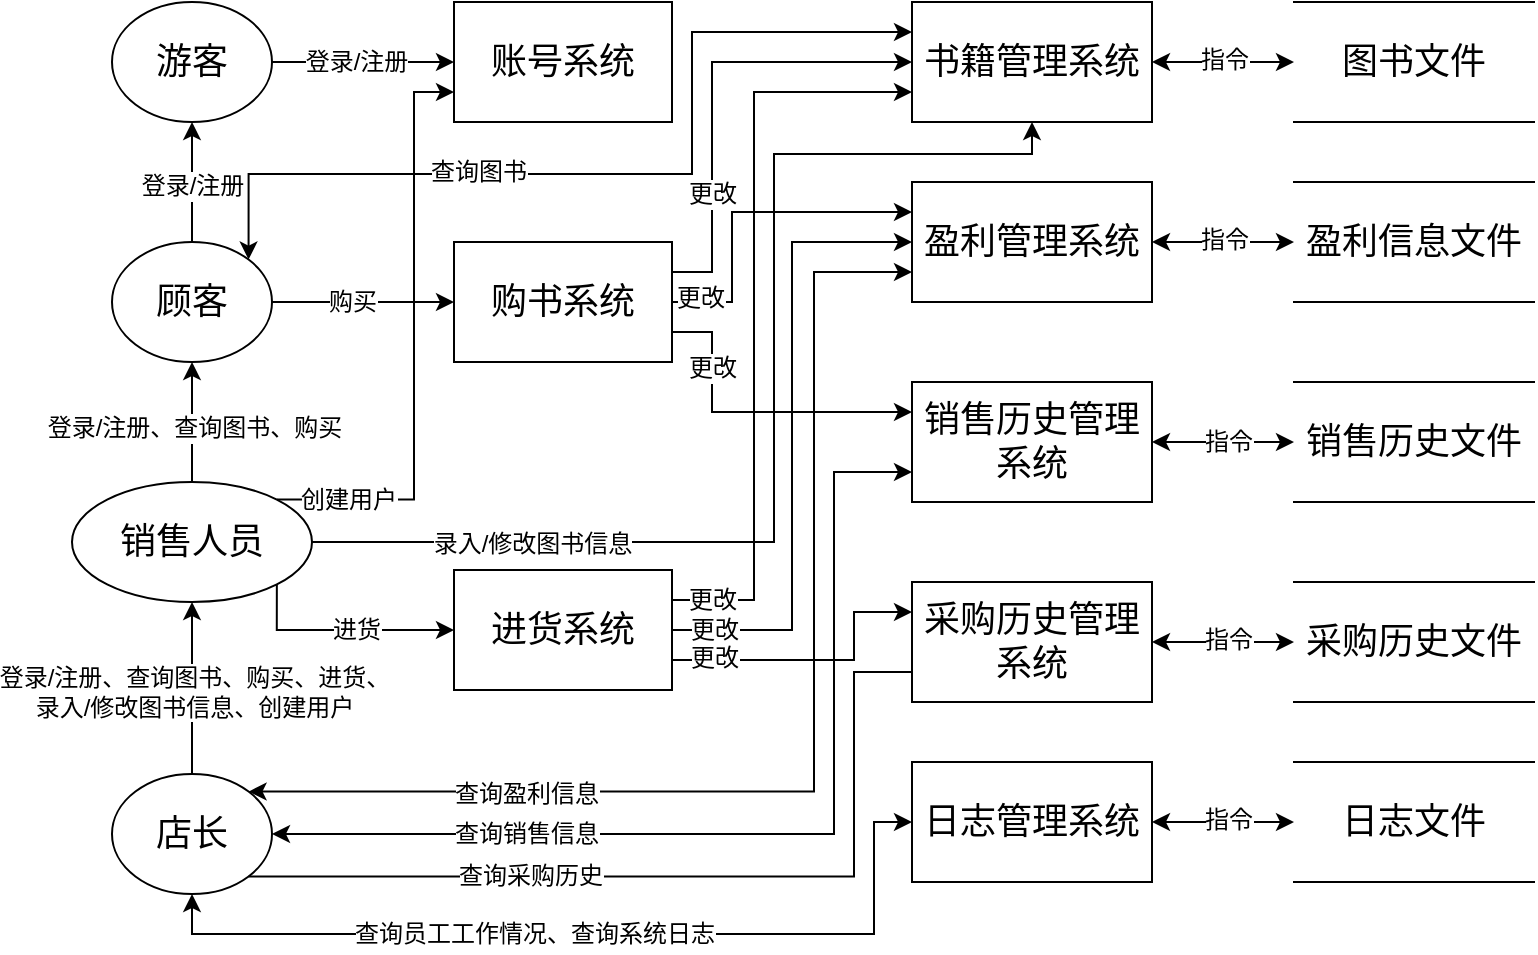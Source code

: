 <mxfile version="22.1.2" type="device" pages="6">
  <diagram id="C5RBs43oDa-KdzZeNtuy" name="业务流图">
    <mxGraphModel dx="723" dy="511" grid="1" gridSize="10" guides="1" tooltips="1" connect="1" arrows="1" fold="1" page="1" pageScale="1" pageWidth="1169" pageHeight="827" math="0" shadow="0">
      <root>
        <mxCell id="WIyWlLk6GJQsqaUBKTNV-0" />
        <mxCell id="WIyWlLk6GJQsqaUBKTNV-1" parent="WIyWlLk6GJQsqaUBKTNV-0" />
        <mxCell id="Deetn7VXw1Hc985w1RGA-0" value="&lt;font style=&quot;font-size: 18px;&quot;&gt;游客&lt;/font&gt;" style="ellipse;whiteSpace=wrap;html=1;fontSize=18;" parent="WIyWlLk6GJQsqaUBKTNV-1" vertex="1">
          <mxGeometry x="239" y="180" width="80" height="60" as="geometry" />
        </mxCell>
        <mxCell id="Deetn7VXw1Hc985w1RGA-21" style="rounded=0;orthogonalLoop=1;jettySize=auto;html=1;exitX=1;exitY=0.5;exitDx=0;exitDy=0;entryX=0;entryY=0.5;entryDx=0;entryDy=0;fontSize=12;" parent="WIyWlLk6GJQsqaUBKTNV-1" source="Deetn7VXw1Hc985w1RGA-1" target="Deetn7VXw1Hc985w1RGA-18" edge="1">
          <mxGeometry relative="1" as="geometry" />
        </mxCell>
        <mxCell id="Deetn7VXw1Hc985w1RGA-26" value="购买" style="edgeLabel;html=1;align=center;verticalAlign=middle;resizable=0;points=[];fontSize=12;" parent="Deetn7VXw1Hc985w1RGA-21" vertex="1" connectable="0">
          <mxGeometry x="-0.03" y="-2" relative="1" as="geometry">
            <mxPoint x="-4" y="-2" as="offset" />
          </mxGeometry>
        </mxCell>
        <mxCell id="Deetn7VXw1Hc985w1RGA-1" value="&lt;font style=&quot;font-size: 18px;&quot;&gt;顾客&lt;/font&gt;" style="ellipse;whiteSpace=wrap;html=1;fontSize=18;" parent="WIyWlLk6GJQsqaUBKTNV-1" vertex="1">
          <mxGeometry x="239" y="300" width="80" height="60" as="geometry" />
        </mxCell>
        <mxCell id="Deetn7VXw1Hc985w1RGA-22" style="rounded=0;orthogonalLoop=1;jettySize=auto;html=1;exitX=1;exitY=1;exitDx=0;exitDy=0;entryX=0;entryY=0.5;entryDx=0;entryDy=0;fontSize=12;edgeStyle=orthogonalEdgeStyle;" parent="WIyWlLk6GJQsqaUBKTNV-1" source="Deetn7VXw1Hc985w1RGA-2" target="Deetn7VXw1Hc985w1RGA-19" edge="1">
          <mxGeometry relative="1" as="geometry">
            <Array as="points">
              <mxPoint x="321" y="494" />
            </Array>
          </mxGeometry>
        </mxCell>
        <mxCell id="Deetn7VXw1Hc985w1RGA-27" value="进货" style="edgeLabel;html=1;align=center;verticalAlign=middle;resizable=0;points=[];fontSize=12;" parent="Deetn7VXw1Hc985w1RGA-22" vertex="1" connectable="0">
          <mxGeometry x="-0.156" y="1" relative="1" as="geometry">
            <mxPoint x="15" y="1" as="offset" />
          </mxGeometry>
        </mxCell>
        <mxCell id="QScap3ZGjUXTnHB0jdiF-0" style="edgeStyle=orthogonalEdgeStyle;rounded=0;orthogonalLoop=1;jettySize=auto;html=1;exitX=1;exitY=0.5;exitDx=0;exitDy=0;entryX=0.5;entryY=1;entryDx=0;entryDy=0;" parent="WIyWlLk6GJQsqaUBKTNV-1" source="Deetn7VXw1Hc985w1RGA-2" target="Deetn7VXw1Hc985w1RGA-34" edge="1">
          <mxGeometry relative="1" as="geometry">
            <Array as="points">
              <mxPoint x="570" y="450" />
              <mxPoint x="570" y="256" />
              <mxPoint x="699" y="256" />
            </Array>
          </mxGeometry>
        </mxCell>
        <mxCell id="QScap3ZGjUXTnHB0jdiF-1" value="&lt;font style=&quot;font-size: 12px;&quot;&gt;录入/修改图书信息&lt;/font&gt;" style="edgeLabel;html=1;align=center;verticalAlign=middle;resizable=0;points=[];" parent="QScap3ZGjUXTnHB0jdiF-0" vertex="1" connectable="0">
          <mxGeometry x="-0.566" y="-1" relative="1" as="geometry">
            <mxPoint x="-14" as="offset" />
          </mxGeometry>
        </mxCell>
        <mxCell id="QScap3ZGjUXTnHB0jdiF-2" style="edgeStyle=orthogonalEdgeStyle;rounded=0;orthogonalLoop=1;jettySize=auto;html=1;exitX=1;exitY=0;exitDx=0;exitDy=0;entryX=0;entryY=0.75;entryDx=0;entryDy=0;" parent="WIyWlLk6GJQsqaUBKTNV-1" source="Deetn7VXw1Hc985w1RGA-2" target="Deetn7VXw1Hc985w1RGA-4" edge="1">
          <mxGeometry relative="1" as="geometry">
            <Array as="points">
              <mxPoint x="390" y="429" />
              <mxPoint x="390" y="225" />
            </Array>
          </mxGeometry>
        </mxCell>
        <mxCell id="QScap3ZGjUXTnHB0jdiF-3" value="Text" style="edgeLabel;html=1;align=center;verticalAlign=middle;resizable=0;points=[];" parent="QScap3ZGjUXTnHB0jdiF-2" vertex="1" connectable="0">
          <mxGeometry x="-0.816" relative="1" as="geometry">
            <mxPoint as="offset" />
          </mxGeometry>
        </mxCell>
        <mxCell id="QScap3ZGjUXTnHB0jdiF-4" value="&lt;font style=&quot;font-size: 12px;&quot;&gt;创建用户&lt;/font&gt;" style="edgeLabel;html=1;align=center;verticalAlign=middle;resizable=0;points=[];" parent="QScap3ZGjUXTnHB0jdiF-2" vertex="1" connectable="0">
          <mxGeometry x="-0.822" y="2" relative="1" as="geometry">
            <mxPoint x="9" y="2" as="offset" />
          </mxGeometry>
        </mxCell>
        <mxCell id="Deetn7VXw1Hc985w1RGA-2" value="&lt;span style=&quot;font-size: 18px;&quot;&gt;销售人员&lt;/span&gt;" style="ellipse;whiteSpace=wrap;html=1;fontSize=18;" parent="WIyWlLk6GJQsqaUBKTNV-1" vertex="1">
          <mxGeometry x="219" y="420" width="120" height="60" as="geometry" />
        </mxCell>
        <mxCell id="Deetn7VXw1Hc985w1RGA-3" value="&lt;font style=&quot;font-size: 18px;&quot;&gt;店长&lt;/font&gt;" style="ellipse;whiteSpace=wrap;html=1;fontSize=18;" parent="WIyWlLk6GJQsqaUBKTNV-1" vertex="1">
          <mxGeometry x="239" y="566" width="80" height="60" as="geometry" />
        </mxCell>
        <mxCell id="Deetn7VXw1Hc985w1RGA-4" value="账号系统" style="rounded=0;whiteSpace=wrap;html=1;fontSize=18;" parent="WIyWlLk6GJQsqaUBKTNV-1" vertex="1">
          <mxGeometry x="410" y="180" width="109" height="60" as="geometry" />
        </mxCell>
        <mxCell id="Deetn7VXw1Hc985w1RGA-6" value="" style="endArrow=classic;html=1;rounded=0;exitX=1;exitY=0.5;exitDx=0;exitDy=0;entryX=0;entryY=0.5;entryDx=0;entryDy=0;fontSize=12;" parent="WIyWlLk6GJQsqaUBKTNV-1" source="Deetn7VXw1Hc985w1RGA-0" target="Deetn7VXw1Hc985w1RGA-4" edge="1">
          <mxGeometry width="50" height="50" relative="1" as="geometry">
            <mxPoint x="589" y="380" as="sourcePoint" />
            <mxPoint x="639" y="330" as="targetPoint" />
          </mxGeometry>
        </mxCell>
        <mxCell id="Deetn7VXw1Hc985w1RGA-10" value="登录/注册" style="edgeLabel;html=1;align=center;verticalAlign=middle;resizable=0;points=[];fontSize=12;" parent="Deetn7VXw1Hc985w1RGA-6" vertex="1" connectable="0">
          <mxGeometry x="-0.197" y="3" relative="1" as="geometry">
            <mxPoint x="5" y="3" as="offset" />
          </mxGeometry>
        </mxCell>
        <mxCell id="Deetn7VXw1Hc985w1RGA-7" value="" style="endArrow=classic;html=1;rounded=0;entryX=0.5;entryY=1;entryDx=0;entryDy=0;exitX=0.5;exitY=0;exitDx=0;exitDy=0;fontSize=12;" parent="WIyWlLk6GJQsqaUBKTNV-1" source="Deetn7VXw1Hc985w1RGA-1" target="Deetn7VXw1Hc985w1RGA-0" edge="1">
          <mxGeometry width="50" height="50" relative="1" as="geometry">
            <mxPoint x="279" y="290" as="sourcePoint" />
            <mxPoint x="639" y="330" as="targetPoint" />
          </mxGeometry>
        </mxCell>
        <mxCell id="Deetn7VXw1Hc985w1RGA-14" value="登录/注册" style="edgeLabel;html=1;align=center;verticalAlign=middle;resizable=0;points=[];fontSize=12;" parent="Deetn7VXw1Hc985w1RGA-7" vertex="1" connectable="0">
          <mxGeometry x="-0.067" y="-1" relative="1" as="geometry">
            <mxPoint x="-1" as="offset" />
          </mxGeometry>
        </mxCell>
        <mxCell id="Deetn7VXw1Hc985w1RGA-8" value="" style="endArrow=classic;html=1;rounded=0;exitX=0.5;exitY=0;exitDx=0;exitDy=0;fontSize=12;" parent="WIyWlLk6GJQsqaUBKTNV-1" source="Deetn7VXw1Hc985w1RGA-2" target="Deetn7VXw1Hc985w1RGA-1" edge="1">
          <mxGeometry width="50" height="50" relative="1" as="geometry">
            <mxPoint x="589" y="380" as="sourcePoint" />
            <mxPoint x="639" y="330" as="targetPoint" />
          </mxGeometry>
        </mxCell>
        <mxCell id="Deetn7VXw1Hc985w1RGA-13" value="登录/注册、查询图书、购买" style="edgeLabel;html=1;align=center;verticalAlign=middle;resizable=0;points=[];fontSize=12;" parent="Deetn7VXw1Hc985w1RGA-8" vertex="1" connectable="0">
          <mxGeometry x="-0.1" y="-1" relative="1" as="geometry">
            <mxPoint as="offset" />
          </mxGeometry>
        </mxCell>
        <mxCell id="Deetn7VXw1Hc985w1RGA-9" value="" style="endArrow=classic;html=1;rounded=0;exitX=0.5;exitY=0;exitDx=0;exitDy=0;entryX=0.5;entryY=1;entryDx=0;entryDy=0;fontSize=12;" parent="WIyWlLk6GJQsqaUBKTNV-1" source="Deetn7VXw1Hc985w1RGA-3" target="Deetn7VXw1Hc985w1RGA-2" edge="1">
          <mxGeometry width="50" height="50" relative="1" as="geometry">
            <mxPoint x="589" y="380" as="sourcePoint" />
            <mxPoint x="639" y="330" as="targetPoint" />
          </mxGeometry>
        </mxCell>
        <mxCell id="Deetn7VXw1Hc985w1RGA-11" value="登录/注册、查询图书、购买、进货、&lt;br&gt;录入/修改图书信息、创建用户" style="edgeLabel;html=1;align=center;verticalAlign=middle;resizable=0;points=[];fontSize=12;" parent="Deetn7VXw1Hc985w1RGA-9" vertex="1" connectable="0">
          <mxGeometry x="-0.167" y="1" relative="1" as="geometry">
            <mxPoint x="2" y="-5" as="offset" />
          </mxGeometry>
        </mxCell>
        <mxCell id="Deetn7VXw1Hc985w1RGA-38" style="edgeStyle=orthogonalEdgeStyle;rounded=0;orthogonalLoop=1;jettySize=auto;html=1;exitX=1;exitY=0.25;exitDx=0;exitDy=0;entryX=0;entryY=0.5;entryDx=0;entryDy=0;fontSize=12;" parent="WIyWlLk6GJQsqaUBKTNV-1" source="Deetn7VXw1Hc985w1RGA-18" target="Deetn7VXw1Hc985w1RGA-34" edge="1">
          <mxGeometry relative="1" as="geometry">
            <Array as="points">
              <mxPoint x="539" y="315" />
              <mxPoint x="539" y="210" />
            </Array>
          </mxGeometry>
        </mxCell>
        <mxCell id="Deetn7VXw1Hc985w1RGA-41" value="更改" style="edgeLabel;html=1;align=center;verticalAlign=middle;resizable=0;points=[];fontSize=12;" parent="Deetn7VXw1Hc985w1RGA-38" vertex="1" connectable="0">
          <mxGeometry x="-0.657" y="1" relative="1" as="geometry">
            <mxPoint x="1" y="-21" as="offset" />
          </mxGeometry>
        </mxCell>
        <mxCell id="Deetn7VXw1Hc985w1RGA-42" value="" style="edgeStyle=orthogonalEdgeStyle;rounded=0;orthogonalLoop=1;jettySize=auto;html=1;entryX=0;entryY=0.25;entryDx=0;entryDy=0;fontSize=12;" parent="WIyWlLk6GJQsqaUBKTNV-1" source="Deetn7VXw1Hc985w1RGA-18" target="Deetn7VXw1Hc985w1RGA-29" edge="1">
          <mxGeometry relative="1" as="geometry">
            <Array as="points">
              <mxPoint x="549" y="330" />
              <mxPoint x="549" y="285" />
            </Array>
          </mxGeometry>
        </mxCell>
        <mxCell id="Deetn7VXw1Hc985w1RGA-45" value="更改" style="edgeLabel;html=1;align=center;verticalAlign=middle;resizable=0;points=[];fontSize=12;" parent="Deetn7VXw1Hc985w1RGA-42" vertex="1" connectable="0">
          <mxGeometry x="-0.608" y="1" relative="1" as="geometry">
            <mxPoint x="-15" as="offset" />
          </mxGeometry>
        </mxCell>
        <mxCell id="Deetn7VXw1Hc985w1RGA-44" style="edgeStyle=orthogonalEdgeStyle;rounded=0;orthogonalLoop=1;jettySize=auto;html=1;exitX=1;exitY=0.75;exitDx=0;exitDy=0;entryX=0;entryY=0.25;entryDx=0;entryDy=0;fontSize=12;" parent="WIyWlLk6GJQsqaUBKTNV-1" source="Deetn7VXw1Hc985w1RGA-18" target="Deetn7VXw1Hc985w1RGA-30" edge="1">
          <mxGeometry relative="1" as="geometry">
            <Array as="points">
              <mxPoint x="539" y="345" />
              <mxPoint x="539" y="385" />
            </Array>
          </mxGeometry>
        </mxCell>
        <mxCell id="Deetn7VXw1Hc985w1RGA-46" value="更改" style="edgeLabel;html=1;align=center;verticalAlign=middle;resizable=0;points=[];fontSize=12;" parent="Deetn7VXw1Hc985w1RGA-44" vertex="1" connectable="0">
          <mxGeometry x="0.15" relative="1" as="geometry">
            <mxPoint x="-32" y="-22" as="offset" />
          </mxGeometry>
        </mxCell>
        <mxCell id="Deetn7VXw1Hc985w1RGA-18" value="购书系统" style="rounded=0;whiteSpace=wrap;html=1;fontSize=18;" parent="WIyWlLk6GJQsqaUBKTNV-1" vertex="1">
          <mxGeometry x="410" y="300" width="109" height="60" as="geometry" />
        </mxCell>
        <mxCell id="Deetn7VXw1Hc985w1RGA-47" style="rounded=0;orthogonalLoop=1;jettySize=auto;html=1;exitX=1;exitY=0.25;exitDx=0;exitDy=0;entryX=0;entryY=0.75;entryDx=0;entryDy=0;fontSize=12;edgeStyle=orthogonalEdgeStyle;" parent="WIyWlLk6GJQsqaUBKTNV-1" source="Deetn7VXw1Hc985w1RGA-19" target="Deetn7VXw1Hc985w1RGA-34" edge="1">
          <mxGeometry relative="1" as="geometry">
            <Array as="points">
              <mxPoint x="560" y="479" />
              <mxPoint x="560" y="225" />
            </Array>
          </mxGeometry>
        </mxCell>
        <mxCell id="Deetn7VXw1Hc985w1RGA-50" value="更改" style="edgeLabel;html=1;align=center;verticalAlign=middle;resizable=0;points=[];fontSize=12;" parent="Deetn7VXw1Hc985w1RGA-47" vertex="1" connectable="0">
          <mxGeometry x="-0.872" y="1" relative="1" as="geometry">
            <mxPoint x="-4" y="1" as="offset" />
          </mxGeometry>
        </mxCell>
        <mxCell id="Deetn7VXw1Hc985w1RGA-48" style="rounded=0;orthogonalLoop=1;jettySize=auto;html=1;exitX=1;exitY=0.5;exitDx=0;exitDy=0;entryX=0;entryY=0.5;entryDx=0;entryDy=0;fontSize=12;edgeStyle=orthogonalEdgeStyle;" parent="WIyWlLk6GJQsqaUBKTNV-1" source="Deetn7VXw1Hc985w1RGA-19" target="Deetn7VXw1Hc985w1RGA-29" edge="1">
          <mxGeometry relative="1" as="geometry" />
        </mxCell>
        <mxCell id="Deetn7VXw1Hc985w1RGA-51" value="更改" style="edgeLabel;html=1;align=center;verticalAlign=middle;resizable=0;points=[];fontSize=12;" parent="Deetn7VXw1Hc985w1RGA-48" vertex="1" connectable="0">
          <mxGeometry x="-0.772" relative="1" as="geometry">
            <mxPoint x="-15" as="offset" />
          </mxGeometry>
        </mxCell>
        <mxCell id="Deetn7VXw1Hc985w1RGA-49" style="rounded=0;orthogonalLoop=1;jettySize=auto;html=1;exitX=1;exitY=0.75;exitDx=0;exitDy=0;entryX=0;entryY=0.25;entryDx=0;entryDy=0;fontSize=12;edgeStyle=orthogonalEdgeStyle;" parent="WIyWlLk6GJQsqaUBKTNV-1" source="Deetn7VXw1Hc985w1RGA-19" target="Deetn7VXw1Hc985w1RGA-33" edge="1">
          <mxGeometry relative="1" as="geometry">
            <Array as="points">
              <mxPoint x="610" y="509" />
              <mxPoint x="610" y="485" />
            </Array>
          </mxGeometry>
        </mxCell>
        <mxCell id="Deetn7VXw1Hc985w1RGA-52" value="更改" style="edgeLabel;html=1;align=center;verticalAlign=middle;resizable=0;points=[];fontSize=12;" parent="Deetn7VXw1Hc985w1RGA-49" vertex="1" connectable="0">
          <mxGeometry x="-0.757" y="1" relative="1" as="geometry">
            <mxPoint x="3" as="offset" />
          </mxGeometry>
        </mxCell>
        <mxCell id="Deetn7VXw1Hc985w1RGA-19" value="进货系统" style="rounded=0;whiteSpace=wrap;html=1;fontSize=18;" parent="WIyWlLk6GJQsqaUBKTNV-1" vertex="1">
          <mxGeometry x="410" y="464" width="109" height="60" as="geometry" />
        </mxCell>
        <mxCell id="Deetn7VXw1Hc985w1RGA-28" value="日志管理系统" style="whiteSpace=wrap;html=1;fontSize=18;" parent="WIyWlLk6GJQsqaUBKTNV-1" vertex="1">
          <mxGeometry x="639" y="560" width="120" height="60" as="geometry" />
        </mxCell>
        <mxCell id="Deetn7VXw1Hc985w1RGA-29" value="盈利管理系统" style="whiteSpace=wrap;html=1;fontSize=18;" parent="WIyWlLk6GJQsqaUBKTNV-1" vertex="1">
          <mxGeometry x="639" y="270" width="120" height="60" as="geometry" />
        </mxCell>
        <mxCell id="Deetn7VXw1Hc985w1RGA-30" value="销售历史管理系统" style="whiteSpace=wrap;html=1;fontSize=18;" parent="WIyWlLk6GJQsqaUBKTNV-1" vertex="1">
          <mxGeometry x="639" y="370" width="120" height="60" as="geometry" />
        </mxCell>
        <mxCell id="Deetn7VXw1Hc985w1RGA-33" value="采购历史管理系统" style="whiteSpace=wrap;html=1;fontSize=18;" parent="WIyWlLk6GJQsqaUBKTNV-1" vertex="1">
          <mxGeometry x="639" y="470" width="120" height="60" as="geometry" />
        </mxCell>
        <mxCell id="Deetn7VXw1Hc985w1RGA-34" value="书籍管理系统" style="whiteSpace=wrap;html=1;fontSize=18;" parent="WIyWlLk6GJQsqaUBKTNV-1" vertex="1">
          <mxGeometry x="639" y="180" width="120" height="60" as="geometry" />
        </mxCell>
        <mxCell id="Deetn7VXw1Hc985w1RGA-63" value="" style="endArrow=classic;startArrow=classic;html=1;rounded=0;exitX=1;exitY=0;exitDx=0;exitDy=0;entryX=0;entryY=0.25;entryDx=0;entryDy=0;edgeStyle=orthogonalEdgeStyle;fontSize=12;" parent="WIyWlLk6GJQsqaUBKTNV-1" source="Deetn7VXw1Hc985w1RGA-1" target="Deetn7VXw1Hc985w1RGA-34" edge="1">
          <mxGeometry width="50" height="50" relative="1" as="geometry">
            <mxPoint x="439" y="460" as="sourcePoint" />
            <mxPoint x="489" y="410" as="targetPoint" />
            <Array as="points">
              <mxPoint x="307" y="266" />
              <mxPoint x="529" y="266" />
              <mxPoint x="529" y="195" />
            </Array>
          </mxGeometry>
        </mxCell>
        <mxCell id="Deetn7VXw1Hc985w1RGA-64" value="查询图书" style="edgeLabel;html=1;align=center;verticalAlign=middle;resizable=0;points=[];fontSize=12;" parent="Deetn7VXw1Hc985w1RGA-63" vertex="1" connectable="0">
          <mxGeometry x="-0.393" y="1" relative="1" as="geometry">
            <mxPoint x="22" as="offset" />
          </mxGeometry>
        </mxCell>
        <mxCell id="Deetn7VXw1Hc985w1RGA-65" value="" style="endArrow=classic;startArrow=classic;html=1;rounded=0;exitX=1;exitY=0;exitDx=0;exitDy=0;entryX=0;entryY=0.75;entryDx=0;entryDy=0;edgeStyle=orthogonalEdgeStyle;fontSize=12;" parent="WIyWlLk6GJQsqaUBKTNV-1" source="Deetn7VXw1Hc985w1RGA-3" target="Deetn7VXw1Hc985w1RGA-29" edge="1">
          <mxGeometry width="50" height="50" relative="1" as="geometry">
            <mxPoint x="439" y="460" as="sourcePoint" />
            <mxPoint x="489" y="410" as="targetPoint" />
            <Array as="points">
              <mxPoint x="590" y="575" />
              <mxPoint x="590" y="315" />
            </Array>
          </mxGeometry>
        </mxCell>
        <mxCell id="Deetn7VXw1Hc985w1RGA-69" value="查询盈利信息" style="edgeLabel;html=1;align=center;verticalAlign=middle;resizable=0;points=[];fontSize=12;" parent="Deetn7VXw1Hc985w1RGA-65" vertex="1" connectable="0">
          <mxGeometry x="-0.56" y="-1" relative="1" as="geometry">
            <mxPoint x="8" as="offset" />
          </mxGeometry>
        </mxCell>
        <mxCell id="Deetn7VXw1Hc985w1RGA-66" value="" style="endArrow=classic;startArrow=classic;html=1;rounded=0;exitX=1;exitY=0.5;exitDx=0;exitDy=0;entryX=0;entryY=0.75;entryDx=0;entryDy=0;edgeStyle=orthogonalEdgeStyle;fontSize=12;" parent="WIyWlLk6GJQsqaUBKTNV-1" source="Deetn7VXw1Hc985w1RGA-3" target="Deetn7VXw1Hc985w1RGA-30" edge="1">
          <mxGeometry width="50" height="50" relative="1" as="geometry">
            <mxPoint x="439" y="460" as="sourcePoint" />
            <mxPoint x="489" y="410" as="targetPoint" />
            <Array as="points">
              <mxPoint x="600" y="596" />
              <mxPoint x="600" y="415" />
            </Array>
          </mxGeometry>
        </mxCell>
        <mxCell id="Deetn7VXw1Hc985w1RGA-70" value="查询销售信息" style="edgeLabel;html=1;align=center;verticalAlign=middle;resizable=0;points=[];fontSize=12;" parent="Deetn7VXw1Hc985w1RGA-66" vertex="1" connectable="0">
          <mxGeometry x="-0.483" relative="1" as="geometry">
            <mxPoint x="-3" as="offset" />
          </mxGeometry>
        </mxCell>
        <mxCell id="Deetn7VXw1Hc985w1RGA-67" value="" style="endArrow=none;html=1;rounded=0;exitX=1;exitY=1;exitDx=0;exitDy=0;entryX=0;entryY=0.75;entryDx=0;entryDy=0;edgeStyle=orthogonalEdgeStyle;fontSize=12;" parent="WIyWlLk6GJQsqaUBKTNV-1" source="Deetn7VXw1Hc985w1RGA-3" target="Deetn7VXw1Hc985w1RGA-33" edge="1">
          <mxGeometry width="50" height="50" relative="1" as="geometry">
            <mxPoint x="439" y="460" as="sourcePoint" />
            <mxPoint x="489" y="410" as="targetPoint" />
            <Array as="points">
              <mxPoint x="610" y="617" />
              <mxPoint x="610" y="515" />
            </Array>
          </mxGeometry>
        </mxCell>
        <mxCell id="Deetn7VXw1Hc985w1RGA-71" value="查询采购历史" style="edgeLabel;html=1;align=center;verticalAlign=middle;resizable=0;points=[];fontSize=12;" parent="Deetn7VXw1Hc985w1RGA-67" vertex="1" connectable="0">
          <mxGeometry x="-0.373" relative="1" as="geometry">
            <mxPoint x="4" as="offset" />
          </mxGeometry>
        </mxCell>
        <mxCell id="Deetn7VXw1Hc985w1RGA-68" value="" style="endArrow=classic;startArrow=classic;html=1;rounded=0;exitX=0.5;exitY=1;exitDx=0;exitDy=0;entryX=0;entryY=0.5;entryDx=0;entryDy=0;edgeStyle=orthogonalEdgeStyle;fontSize=12;" parent="WIyWlLk6GJQsqaUBKTNV-1" source="Deetn7VXw1Hc985w1RGA-3" target="Deetn7VXw1Hc985w1RGA-28" edge="1">
          <mxGeometry width="50" height="50" relative="1" as="geometry">
            <mxPoint x="439" y="460" as="sourcePoint" />
            <mxPoint x="489" y="410" as="targetPoint" />
            <Array as="points">
              <mxPoint x="279" y="646" />
              <mxPoint x="620" y="646" />
              <mxPoint x="620" y="590" />
            </Array>
          </mxGeometry>
        </mxCell>
        <mxCell id="Deetn7VXw1Hc985w1RGA-72" value="查询员工工作情况、查询系统日志" style="edgeLabel;html=1;align=center;verticalAlign=middle;resizable=0;points=[];fontSize=12;" parent="Deetn7VXw1Hc985w1RGA-68" vertex="1" connectable="0">
          <mxGeometry x="-0.166" y="-3" relative="1" as="geometry">
            <mxPoint x="9" y="-3" as="offset" />
          </mxGeometry>
        </mxCell>
        <mxCell id="Deetn7VXw1Hc985w1RGA-73" value="图书文件" style="shape=partialRectangle;whiteSpace=wrap;html=1;left=0;right=0;fillColor=none;fontSize=18;" parent="WIyWlLk6GJQsqaUBKTNV-1" vertex="1">
          <mxGeometry x="830" y="180" width="120" height="60" as="geometry" />
        </mxCell>
        <mxCell id="Deetn7VXw1Hc985w1RGA-74" value="盈利信息文件" style="shape=partialRectangle;whiteSpace=wrap;html=1;left=0;right=0;fillColor=none;fontSize=18;" parent="WIyWlLk6GJQsqaUBKTNV-1" vertex="1">
          <mxGeometry x="830" y="270" width="120" height="60" as="geometry" />
        </mxCell>
        <mxCell id="Deetn7VXw1Hc985w1RGA-75" value="销售历史文件" style="shape=partialRectangle;whiteSpace=wrap;html=1;left=0;right=0;fillColor=none;fontSize=18;" parent="WIyWlLk6GJQsqaUBKTNV-1" vertex="1">
          <mxGeometry x="830" y="370" width="120" height="60" as="geometry" />
        </mxCell>
        <mxCell id="Deetn7VXw1Hc985w1RGA-76" value="采购历史文件" style="shape=partialRectangle;whiteSpace=wrap;html=1;left=0;right=0;fillColor=none;fontSize=18;" parent="WIyWlLk6GJQsqaUBKTNV-1" vertex="1">
          <mxGeometry x="830" y="470" width="120" height="60" as="geometry" />
        </mxCell>
        <mxCell id="Deetn7VXw1Hc985w1RGA-78" value="日志文件" style="shape=partialRectangle;whiteSpace=wrap;html=1;left=0;right=0;fillColor=none;fontSize=18;" parent="WIyWlLk6GJQsqaUBKTNV-1" vertex="1">
          <mxGeometry x="830" y="560" width="120" height="60" as="geometry" />
        </mxCell>
        <mxCell id="Deetn7VXw1Hc985w1RGA-80" value="" style="endArrow=classic;startArrow=classic;html=1;rounded=0;exitX=1;exitY=0.5;exitDx=0;exitDy=0;entryX=0;entryY=0.5;entryDx=0;entryDy=0;fontSize=12;" parent="WIyWlLk6GJQsqaUBKTNV-1" source="Deetn7VXw1Hc985w1RGA-34" target="Deetn7VXw1Hc985w1RGA-73" edge="1">
          <mxGeometry width="50" height="50" relative="1" as="geometry">
            <mxPoint x="490" y="410" as="sourcePoint" />
            <mxPoint x="540" y="360" as="targetPoint" />
          </mxGeometry>
        </mxCell>
        <mxCell id="Deetn7VXw1Hc985w1RGA-85" value="指令" style="edgeLabel;html=1;align=center;verticalAlign=middle;resizable=0;points=[];fontSize=12;" parent="Deetn7VXw1Hc985w1RGA-80" vertex="1" connectable="0">
          <mxGeometry x="-0.096" y="4" relative="1" as="geometry">
            <mxPoint x="4" y="3" as="offset" />
          </mxGeometry>
        </mxCell>
        <mxCell id="Deetn7VXw1Hc985w1RGA-81" value="" style="endArrow=classic;startArrow=classic;html=1;rounded=0;exitX=1;exitY=0.5;exitDx=0;exitDy=0;entryX=0;entryY=0.5;entryDx=0;entryDy=0;fontSize=12;" parent="WIyWlLk6GJQsqaUBKTNV-1" source="Deetn7VXw1Hc985w1RGA-29" target="Deetn7VXw1Hc985w1RGA-74" edge="1">
          <mxGeometry width="50" height="50" relative="1" as="geometry">
            <mxPoint x="490" y="410" as="sourcePoint" />
            <mxPoint x="540" y="360" as="targetPoint" />
          </mxGeometry>
        </mxCell>
        <mxCell id="Deetn7VXw1Hc985w1RGA-86" value="指令" style="edgeLabel;html=1;align=center;verticalAlign=middle;resizable=0;points=[];fontSize=12;" parent="Deetn7VXw1Hc985w1RGA-81" vertex="1" connectable="0">
          <mxGeometry x="-0.096" y="3" relative="1" as="geometry">
            <mxPoint x="4" y="2" as="offset" />
          </mxGeometry>
        </mxCell>
        <mxCell id="Deetn7VXw1Hc985w1RGA-82" value="" style="endArrow=classic;startArrow=classic;html=1;rounded=0;exitX=1;exitY=0.5;exitDx=0;exitDy=0;entryX=0;entryY=0.5;entryDx=0;entryDy=0;fontSize=12;" parent="WIyWlLk6GJQsqaUBKTNV-1" source="Deetn7VXw1Hc985w1RGA-30" target="Deetn7VXw1Hc985w1RGA-75" edge="1">
          <mxGeometry width="50" height="50" relative="1" as="geometry">
            <mxPoint x="490" y="410" as="sourcePoint" />
            <mxPoint x="540" y="360" as="targetPoint" />
          </mxGeometry>
        </mxCell>
        <mxCell id="Deetn7VXw1Hc985w1RGA-88" value="指令" style="edgeLabel;html=1;align=center;verticalAlign=middle;resizable=0;points=[];fontSize=12;" parent="Deetn7VXw1Hc985w1RGA-82" vertex="1" connectable="0">
          <mxGeometry x="-0.076" y="-1" relative="1" as="geometry">
            <mxPoint x="5" y="-1" as="offset" />
          </mxGeometry>
        </mxCell>
        <mxCell id="Deetn7VXw1Hc985w1RGA-83" value="" style="endArrow=classic;startArrow=classic;html=1;rounded=0;exitX=1;exitY=0.5;exitDx=0;exitDy=0;entryX=0;entryY=0.5;entryDx=0;entryDy=0;fontSize=12;" parent="WIyWlLk6GJQsqaUBKTNV-1" source="Deetn7VXw1Hc985w1RGA-33" target="Deetn7VXw1Hc985w1RGA-76" edge="1">
          <mxGeometry width="50" height="50" relative="1" as="geometry">
            <mxPoint x="490" y="410" as="sourcePoint" />
            <mxPoint x="540" y="360" as="targetPoint" />
          </mxGeometry>
        </mxCell>
        <mxCell id="Deetn7VXw1Hc985w1RGA-90" value="指令" style="edgeLabel;html=1;align=center;verticalAlign=middle;resizable=0;points=[];fontSize=12;" parent="Deetn7VXw1Hc985w1RGA-83" vertex="1" connectable="0">
          <mxGeometry x="-0.028" y="1" relative="1" as="geometry">
            <mxPoint x="3" as="offset" />
          </mxGeometry>
        </mxCell>
        <mxCell id="Deetn7VXw1Hc985w1RGA-84" value="" style="endArrow=classic;startArrow=classic;html=1;rounded=0;exitX=1;exitY=0.5;exitDx=0;exitDy=0;entryX=0;entryY=0.5;entryDx=0;entryDy=0;fontSize=12;" parent="WIyWlLk6GJQsqaUBKTNV-1" source="Deetn7VXw1Hc985w1RGA-28" target="Deetn7VXw1Hc985w1RGA-78" edge="1">
          <mxGeometry width="50" height="50" relative="1" as="geometry">
            <mxPoint x="490" y="410" as="sourcePoint" />
            <mxPoint x="540" y="360" as="targetPoint" />
          </mxGeometry>
        </mxCell>
        <mxCell id="Deetn7VXw1Hc985w1RGA-91" value="指令" style="edgeLabel;html=1;align=center;verticalAlign=middle;resizable=0;points=[];fontSize=12;" parent="Deetn7VXw1Hc985w1RGA-84" vertex="1" connectable="0">
          <mxGeometry x="0.198" y="1" relative="1" as="geometry">
            <mxPoint x="-5" as="offset" />
          </mxGeometry>
        </mxCell>
      </root>
    </mxGraphModel>
  </diagram>
  <diagram id="08xeBHWhCn-HcgSqioSV" name="顶层数据流图">
    <mxGraphModel dx="914" dy="645" grid="1" gridSize="10" guides="1" tooltips="1" connect="1" arrows="1" fold="1" page="1" pageScale="1" pageWidth="1169" pageHeight="827" math="0" shadow="0">
      <root>
        <mxCell id="0" />
        <mxCell id="1" parent="0" />
        <mxCell id="-fcko7tf9HlHMOs7NNd7-1" value="&lt;span style=&quot;font-size: 16px;&quot;&gt;用户&lt;/span&gt;" style="whiteSpace=wrap;html=1;" vertex="1" parent="1">
          <mxGeometry x="249" y="388" width="80" height="50" as="geometry" />
        </mxCell>
        <mxCell id="-fcko7tf9HlHMOs7NNd7-2" value="&lt;font style=&quot;font-size: 16px;&quot;&gt;书店管理系统&lt;/font&gt;" style="ellipse;whiteSpace=wrap;html=1;" vertex="1" parent="1">
          <mxGeometry x="799" y="373" width="120" height="80" as="geometry" />
        </mxCell>
        <mxCell id="-fcko7tf9HlHMOs7NNd7-3" value="" style="endArrow=classic;html=1;rounded=0;exitX=1;exitY=0.25;exitDx=0;exitDy=0;entryX=0;entryY=0;entryDx=0;entryDy=0;" edge="1" parent="1" source="-fcko7tf9HlHMOs7NNd7-1" target="-fcko7tf9HlHMOs7NNd7-2">
          <mxGeometry width="50" height="50" relative="1" as="geometry">
            <mxPoint x="829" y="389" as="sourcePoint" />
            <mxPoint x="817" y="385" as="targetPoint" />
          </mxGeometry>
        </mxCell>
        <mxCell id="-fcko7tf9HlHMOs7NNd7-4" value="&lt;font style=&quot;font-size: 12px;&quot;&gt;登录/注册、购买、进货、录入/修改图书信息、创建用户、查询指令&lt;/font&gt;" style="edgeLabel;html=1;align=center;verticalAlign=middle;resizable=0;points=[];" vertex="1" connectable="0" parent="-fcko7tf9HlHMOs7NNd7-3">
          <mxGeometry x="-0.064" relative="1" as="geometry">
            <mxPoint x="6" y="1" as="offset" />
          </mxGeometry>
        </mxCell>
        <mxCell id="-fcko7tf9HlHMOs7NNd7-5" value="" style="endArrow=classic;html=1;rounded=0;exitX=0;exitY=1;exitDx=0;exitDy=0;entryX=1;entryY=0.75;entryDx=0;entryDy=0;" edge="1" parent="1" source="-fcko7tf9HlHMOs7NNd7-2" target="-fcko7tf9HlHMOs7NNd7-1">
          <mxGeometry width="50" height="50" relative="1" as="geometry">
            <mxPoint x="829" y="389" as="sourcePoint" />
            <mxPoint x="549" y="359" as="targetPoint" />
          </mxGeometry>
        </mxCell>
        <mxCell id="-fcko7tf9HlHMOs7NNd7-6" value="&lt;font style=&quot;font-size: 12px;&quot;&gt;查询结果&lt;/font&gt;" style="edgeLabel;html=1;align=center;verticalAlign=middle;resizable=0;points=[];" vertex="1" connectable="0" parent="-fcko7tf9HlHMOs7NNd7-5">
          <mxGeometry x="0.096" y="-2" relative="1" as="geometry">
            <mxPoint x="10" y="2" as="offset" />
          </mxGeometry>
        </mxCell>
      </root>
    </mxGraphModel>
  </diagram>
  <diagram id="O0zhS9e_s0mnijYPtogK" name="0层数据流图">
    <mxGraphModel dx="1157" dy="817" grid="1" gridSize="10" guides="1" tooltips="1" connect="1" arrows="1" fold="1" page="1" pageScale="1" pageWidth="1169" pageHeight="827" math="0" shadow="0">
      <root>
        <mxCell id="0" />
        <mxCell id="1" parent="0" />
        <mxCell id="7k6j_BftnDn-_8vGD_Kn-2" style="edgeStyle=orthogonalEdgeStyle;rounded=0;orthogonalLoop=1;jettySize=auto;html=1;exitX=0.5;exitY=0;exitDx=0;exitDy=0;entryX=0.5;entryY=0;entryDx=0;entryDy=0;" edge="1" parent="1" source="bOhk45xHViX0fIezGEG9-1" target="bOhk45xHViX0fIezGEG9-24">
          <mxGeometry relative="1" as="geometry">
            <Array as="points">
              <mxPoint x="485" y="243.93" />
              <mxPoint x="1048" y="243.93" />
            </Array>
          </mxGeometry>
        </mxCell>
        <mxCell id="7k6j_BftnDn-_8vGD_Kn-3" value="&lt;font style=&quot;font-size: 12px;&quot;&gt;图书信息更改&lt;/font&gt;" style="edgeLabel;html=1;align=center;verticalAlign=middle;resizable=0;points=[];" vertex="1" connectable="0" parent="7k6j_BftnDn-_8vGD_Kn-2">
          <mxGeometry x="0.116" y="1" relative="1" as="geometry">
            <mxPoint as="offset" />
          </mxGeometry>
        </mxCell>
        <mxCell id="bOhk45xHViX0fIezGEG9-1" value="&lt;font style=&quot;font-size: 16px;&quot;&gt;处理输入&lt;/font&gt;" style="ellipse;whiteSpace=wrap;html=1;" vertex="1" parent="1">
          <mxGeometry x="425" y="391.93" width="120" height="80" as="geometry" />
        </mxCell>
        <mxCell id="bOhk45xHViX0fIezGEG9-2" style="rounded=0;orthogonalLoop=1;jettySize=auto;html=1;exitX=1;exitY=0.5;exitDx=0;exitDy=0;entryX=0;entryY=0;entryDx=0;entryDy=0;" edge="1" parent="1" source="bOhk45xHViX0fIezGEG9-4" target="bOhk45xHViX0fIezGEG9-24">
          <mxGeometry relative="1" as="geometry" />
        </mxCell>
        <mxCell id="bOhk45xHViX0fIezGEG9-3" value="&lt;font style=&quot;font-size: 12px;&quot;&gt;图书、盈利、销售历史信息更改&lt;/font&gt;" style="edgeLabel;html=1;align=center;verticalAlign=middle;resizable=0;points=[];" vertex="1" connectable="0" parent="bOhk45xHViX0fIezGEG9-2">
          <mxGeometry x="-0.546" relative="1" as="geometry">
            <mxPoint x="46" y="5" as="offset" />
          </mxGeometry>
        </mxCell>
        <mxCell id="bOhk45xHViX0fIezGEG9-4" value="&lt;font style=&quot;font-size: 16px;&quot;&gt;处理购买指令&lt;/font&gt;" style="ellipse;whiteSpace=wrap;html=1;" vertex="1" parent="1">
          <mxGeometry x="675" y="266.93" width="120" height="80" as="geometry" />
        </mxCell>
        <mxCell id="bOhk45xHViX0fIezGEG9-5" value="" style="rounded=0;orthogonalLoop=1;jettySize=auto;html=1;entryX=0.5;entryY=1;entryDx=0;entryDy=0;edgeStyle=orthogonalEdgeStyle;" edge="1" parent="1" source="bOhk45xHViX0fIezGEG9-7" target="bOhk45xHViX0fIezGEG9-25">
          <mxGeometry relative="1" as="geometry">
            <mxPoint x="735" y="648.93" as="targetPoint" />
            <Array as="points">
              <mxPoint x="735" y="623.93" />
              <mxPoint x="102" y="623.93" />
            </Array>
          </mxGeometry>
        </mxCell>
        <mxCell id="bOhk45xHViX0fIezGEG9-6" value="&lt;font style=&quot;font-size: 12px;&quot;&gt;查询结果&lt;/font&gt;" style="edgeLabel;html=1;align=center;verticalAlign=middle;resizable=0;points=[];" vertex="1" connectable="0" parent="bOhk45xHViX0fIezGEG9-5">
          <mxGeometry x="-0.227" relative="1" as="geometry">
            <mxPoint x="-35" as="offset" />
          </mxGeometry>
        </mxCell>
        <mxCell id="bOhk45xHViX0fIezGEG9-7" value="&lt;font style=&quot;font-size: 16px;&quot;&gt;处理查询指令&lt;/font&gt;" style="ellipse;whiteSpace=wrap;html=1;" vertex="1" parent="1">
          <mxGeometry x="675" y="516.93" width="120" height="80" as="geometry" />
        </mxCell>
        <mxCell id="bOhk45xHViX0fIezGEG9-8" style="rounded=0;orthogonalLoop=1;jettySize=auto;html=1;exitX=1;exitY=0.5;exitDx=0;exitDy=0;entryX=0;entryY=1;entryDx=0;entryDy=0;" edge="1" parent="1" source="bOhk45xHViX0fIezGEG9-10" target="bOhk45xHViX0fIezGEG9-24">
          <mxGeometry relative="1" as="geometry" />
        </mxCell>
        <mxCell id="bOhk45xHViX0fIezGEG9-9" value="&lt;font style=&quot;font-size: 12px;&quot;&gt;图书、盈利、采购历史信息更改&lt;/font&gt;" style="edgeLabel;html=1;align=center;verticalAlign=middle;resizable=0;points=[];" vertex="1" connectable="0" parent="bOhk45xHViX0fIezGEG9-8">
          <mxGeometry x="-0.162" y="1" relative="1" as="geometry">
            <mxPoint x="12" y="-1" as="offset" />
          </mxGeometry>
        </mxCell>
        <mxCell id="bOhk45xHViX0fIezGEG9-10" value="&lt;font style=&quot;font-size: 16px;&quot;&gt;处理进货指令&lt;/font&gt;" style="ellipse;whiteSpace=wrap;html=1;" vertex="1" parent="1">
          <mxGeometry x="675" y="391.93" width="120" height="80" as="geometry" />
        </mxCell>
        <mxCell id="bOhk45xHViX0fIezGEG9-11" value="" style="endArrow=classic;html=1;rounded=0;exitX=1;exitY=0.5;exitDx=0;exitDy=0;entryX=0;entryY=0.5;entryDx=0;entryDy=0;" edge="1" parent="1" source="bOhk45xHViX0fIezGEG9-1" target="bOhk45xHViX0fIezGEG9-10">
          <mxGeometry width="50" height="50" relative="1" as="geometry">
            <mxPoint x="585" y="428.93" as="sourcePoint" />
            <mxPoint x="635" y="378.93" as="targetPoint" />
          </mxGeometry>
        </mxCell>
        <mxCell id="bOhk45xHViX0fIezGEG9-12" value="&lt;font style=&quot;font-size: 12px;&quot;&gt;进货指令&lt;/font&gt;" style="edgeLabel;html=1;align=center;verticalAlign=middle;resizable=0;points=[];" vertex="1" connectable="0" parent="bOhk45xHViX0fIezGEG9-11">
          <mxGeometry x="-0.155" y="2" relative="1" as="geometry">
            <mxPoint x="-5" y="1" as="offset" />
          </mxGeometry>
        </mxCell>
        <mxCell id="bOhk45xHViX0fIezGEG9-13" value="" style="endArrow=classic;html=1;rounded=0;exitX=1;exitY=1;exitDx=0;exitDy=0;entryX=0;entryY=0.5;entryDx=0;entryDy=0;" edge="1" parent="1" source="bOhk45xHViX0fIezGEG9-1" target="bOhk45xHViX0fIezGEG9-7">
          <mxGeometry width="50" height="50" relative="1" as="geometry">
            <mxPoint x="585" y="428.93" as="sourcePoint" />
            <mxPoint x="635" y="378.93" as="targetPoint" />
          </mxGeometry>
        </mxCell>
        <mxCell id="bOhk45xHViX0fIezGEG9-14" value="&lt;font style=&quot;font-size: 12px;&quot;&gt;查询指令&lt;/font&gt;" style="edgeLabel;html=1;align=center;verticalAlign=middle;resizable=0;points=[];" vertex="1" connectable="0" parent="bOhk45xHViX0fIezGEG9-13">
          <mxGeometry x="-0.129" relative="1" as="geometry">
            <mxPoint x="6" y="3" as="offset" />
          </mxGeometry>
        </mxCell>
        <mxCell id="bOhk45xHViX0fIezGEG9-15" value="" style="endArrow=classic;html=1;rounded=0;exitX=1;exitY=0;exitDx=0;exitDy=0;entryX=0;entryY=0.5;entryDx=0;entryDy=0;" edge="1" parent="1" source="bOhk45xHViX0fIezGEG9-1" target="bOhk45xHViX0fIezGEG9-4">
          <mxGeometry width="50" height="50" relative="1" as="geometry">
            <mxPoint x="585" y="428.93" as="sourcePoint" />
            <mxPoint x="635" y="378.93" as="targetPoint" />
          </mxGeometry>
        </mxCell>
        <mxCell id="bOhk45xHViX0fIezGEG9-16" value="&lt;font style=&quot;font-size: 12px;&quot;&gt;购买指令&lt;/font&gt;" style="edgeLabel;html=1;align=center;verticalAlign=middle;resizable=0;points=[];" vertex="1" connectable="0" parent="bOhk45xHViX0fIezGEG9-15">
          <mxGeometry x="-0.098" y="1" relative="1" as="geometry">
            <mxPoint x="4" y="-1" as="offset" />
          </mxGeometry>
        </mxCell>
        <mxCell id="33IGSKVpJ3AzzTwiilfE-1" style="edgeStyle=orthogonalEdgeStyle;rounded=0;orthogonalLoop=1;jettySize=auto;html=1;exitX=0.5;exitY=1;exitDx=0;exitDy=0;entryX=0.5;entryY=1;entryDx=0;entryDy=0;" edge="1" parent="1" source="bOhk45xHViX0fIezGEG9-17" target="bOhk45xHViX0fIezGEG9-1">
          <mxGeometry relative="1" as="geometry">
            <Array as="points">
              <mxPoint x="1048" y="660" />
              <mxPoint x="485" y="660" />
            </Array>
          </mxGeometry>
        </mxCell>
        <mxCell id="33IGSKVpJ3AzzTwiilfE-2" value="文件信息" style="edgeLabel;html=1;align=center;verticalAlign=middle;resizable=0;points=[];" vertex="1" connectable="0" parent="33IGSKVpJ3AzzTwiilfE-1">
          <mxGeometry x="-0.053" relative="1" as="geometry">
            <mxPoint as="offset" />
          </mxGeometry>
        </mxCell>
        <mxCell id="bOhk45xHViX0fIezGEG9-17" value="&lt;font style=&quot;font-size: 15px;&quot;&gt;文件&lt;/font&gt;" style="shape=partialRectangle;whiteSpace=wrap;html=1;left=0;right=0;fillColor=none;" vertex="1" parent="1">
          <mxGeometry x="988" y="456.93" width="120" height="60" as="geometry" />
        </mxCell>
        <mxCell id="bOhk45xHViX0fIezGEG9-18" value="" style="endArrow=classic;html=1;rounded=0;exitX=0;exitY=0;exitDx=0;exitDy=0;entryX=1;entryY=0;entryDx=0;entryDy=0;edgeStyle=orthogonalEdgeStyle;" edge="1" parent="1" target="bOhk45xHViX0fIezGEG9-24" source="bOhk45xHViX0fIezGEG9-1">
          <mxGeometry width="50" height="50" relative="1" as="geometry">
            <mxPoint x="486" y="391.93" as="sourcePoint" />
            <mxPoint x="1049" y="316.93" as="targetPoint" />
            <Array as="points">
              <mxPoint x="443" y="203.93" />
              <mxPoint x="1090" y="203.93" />
            </Array>
          </mxGeometry>
        </mxCell>
        <mxCell id="bOhk45xHViX0fIezGEG9-19" value="&lt;font style=&quot;font-size: 12px;&quot;&gt;日志信息更改&lt;/font&gt;" style="edgeLabel;html=1;align=center;verticalAlign=middle;resizable=0;points=[];" vertex="1" connectable="0" parent="bOhk45xHViX0fIezGEG9-18">
          <mxGeometry x="-0.002" relative="1" as="geometry">
            <mxPoint x="46" y="1" as="offset" />
          </mxGeometry>
        </mxCell>
        <mxCell id="bOhk45xHViX0fIezGEG9-20" value="" style="endArrow=classic;html=1;rounded=0;exitX=0.25;exitY=1;exitDx=0;exitDy=0;entryX=1;entryY=0.5;entryDx=0;entryDy=0;" edge="1" parent="1" source="bOhk45xHViX0fIezGEG9-17" target="bOhk45xHViX0fIezGEG9-7">
          <mxGeometry width="50" height="50" relative="1" as="geometry">
            <mxPoint x="785" y="488.93" as="sourcePoint" />
            <mxPoint x="835" y="438.93" as="targetPoint" />
          </mxGeometry>
        </mxCell>
        <mxCell id="bOhk45xHViX0fIezGEG9-21" value="&lt;font style=&quot;font-size: 12px;&quot;&gt;文件信息&lt;/font&gt;" style="edgeLabel;html=1;align=center;verticalAlign=middle;resizable=0;points=[];" vertex="1" connectable="0" parent="bOhk45xHViX0fIezGEG9-20">
          <mxGeometry x="0.053" y="-1" relative="1" as="geometry">
            <mxPoint x="-1" y="1" as="offset" />
          </mxGeometry>
        </mxCell>
        <mxCell id="bOhk45xHViX0fIezGEG9-22" value="" style="edgeStyle=orthogonalEdgeStyle;rounded=0;orthogonalLoop=1;jettySize=auto;html=1;" edge="1" parent="1" source="bOhk45xHViX0fIezGEG9-24" target="bOhk45xHViX0fIezGEG9-17">
          <mxGeometry relative="1" as="geometry" />
        </mxCell>
        <mxCell id="bOhk45xHViX0fIezGEG9-23" value="&lt;font style=&quot;font-size: 12px;&quot;&gt;更改信息&lt;/font&gt;" style="edgeLabel;html=1;align=center;verticalAlign=middle;resizable=0;points=[];" vertex="1" connectable="0" parent="bOhk45xHViX0fIezGEG9-22">
          <mxGeometry x="-0.129" relative="1" as="geometry">
            <mxPoint as="offset" />
          </mxGeometry>
        </mxCell>
        <mxCell id="bOhk45xHViX0fIezGEG9-24" value="&lt;font style=&quot;font-size: 16px;&quot;&gt;更改文件&lt;/font&gt;" style="ellipse;whiteSpace=wrap;html=1;" vertex="1" parent="1">
          <mxGeometry x="988" y="320.93" width="120" height="80" as="geometry" />
        </mxCell>
        <mxCell id="bOhk45xHViX0fIezGEG9-25" value="&lt;span style=&quot;font-size: 16px;&quot;&gt;用户&lt;/span&gt;" style="whiteSpace=wrap;html=1;" vertex="1" parent="1">
          <mxGeometry x="62" y="406.93" width="80" height="50" as="geometry" />
        </mxCell>
        <mxCell id="bOhk45xHViX0fIezGEG9-26" value="" style="endArrow=classic;html=1;rounded=0;exitX=1;exitY=0.5;exitDx=0;exitDy=0;entryX=0;entryY=0.5;entryDx=0;entryDy=0;" edge="1" parent="1" source="bOhk45xHViX0fIezGEG9-25" target="bOhk45xHViX0fIezGEG9-1">
          <mxGeometry width="50" height="50" relative="1" as="geometry">
            <mxPoint x="215" y="551.93" as="sourcePoint" />
            <mxPoint x="483" y="535.93" as="targetPoint" />
          </mxGeometry>
        </mxCell>
        <mxCell id="bOhk45xHViX0fIezGEG9-27" value="&lt;font style=&quot;font-size: 12px;&quot;&gt;登录/注册、购买、进货、录入/修改&lt;br&gt;图书信息、创建用户、查询指令&lt;/font&gt;" style="edgeLabel;html=1;align=center;verticalAlign=middle;resizable=0;points=[];" vertex="1" connectable="0" parent="bOhk45xHViX0fIezGEG9-26">
          <mxGeometry x="-0.064" relative="1" as="geometry">
            <mxPoint x="5" y="-1" as="offset" />
          </mxGeometry>
        </mxCell>
      </root>
    </mxGraphModel>
  </diagram>
  <diagram id="4G1EgsUNw2KpdkB42XkG" name="处理输入细化数据流图">
    <mxGraphModel dx="1335" dy="943" grid="1" gridSize="10" guides="1" tooltips="1" connect="1" arrows="1" fold="1" page="1" pageScale="1" pageWidth="1169" pageHeight="827" math="0" shadow="0">
      <root>
        <mxCell id="0" />
        <mxCell id="1" parent="0" />
        <mxCell id="o_2V3MZ_FGqZbX8HwWe0-1" style="rounded=0;orthogonalLoop=1;jettySize=auto;html=1;exitX=1;exitY=1;exitDx=0;exitDy=0;entryX=0;entryY=0.5;entryDx=0;entryDy=0;" edge="1" parent="1" source="Y4Bo0aAWOm9Mxkg3AvoP-1" target="o_2V3MZ_FGqZbX8HwWe0-8">
          <mxGeometry relative="1" as="geometry" />
        </mxCell>
        <mxCell id="o_2V3MZ_FGqZbX8HwWe0-2" value="登录/注册、创建用户指令" style="edgeLabel;html=1;align=center;verticalAlign=middle;resizable=0;points=[];fontSize=12;" vertex="1" connectable="0" parent="o_2V3MZ_FGqZbX8HwWe0-1">
          <mxGeometry x="-0.124" relative="1" as="geometry">
            <mxPoint x="5" y="5" as="offset" />
          </mxGeometry>
        </mxCell>
        <mxCell id="o_2V3MZ_FGqZbX8HwWe0-3" style="rounded=0;orthogonalLoop=1;jettySize=auto;html=1;exitX=1;exitY=0;exitDx=0;exitDy=0;entryX=0;entryY=0.5;entryDx=0;entryDy=0;" edge="1" parent="1" source="Y4Bo0aAWOm9Mxkg3AvoP-1" target="o_2V3MZ_FGqZbX8HwWe0-11">
          <mxGeometry relative="1" as="geometry" />
        </mxCell>
        <mxCell id="o_2V3MZ_FGqZbX8HwWe0-4" value="指令" style="edgeLabel;html=1;align=center;verticalAlign=middle;resizable=0;points=[];fontSize=12;" vertex="1" connectable="0" parent="o_2V3MZ_FGqZbX8HwWe0-3">
          <mxGeometry x="0.071" y="-2" relative="1" as="geometry">
            <mxPoint x="-6" y="9" as="offset" />
          </mxGeometry>
        </mxCell>
        <mxCell id="Y4Bo0aAWOm9Mxkg3AvoP-2" value="" style="edgeStyle=orthogonalEdgeStyle;rounded=0;orthogonalLoop=1;jettySize=auto;html=1;" edge="1" parent="1" source="o_2V3MZ_FGqZbX8HwWe0-5" target="Y4Bo0aAWOm9Mxkg3AvoP-1">
          <mxGeometry relative="1" as="geometry" />
        </mxCell>
        <mxCell id="Y4Bo0aAWOm9Mxkg3AvoP-3" value="已分类的指令" style="edgeLabel;html=1;align=center;verticalAlign=middle;resizable=0;points=[];" vertex="1" connectable="0" parent="Y4Bo0aAWOm9Mxkg3AvoP-2">
          <mxGeometry x="-0.035" relative="1" as="geometry">
            <mxPoint x="-3" as="offset" />
          </mxGeometry>
        </mxCell>
        <mxCell id="o_2V3MZ_FGqZbX8HwWe0-5" value="&lt;span style=&quot;font-size: 16px;&quot;&gt;分类指令并检查语法&lt;/span&gt;" style="ellipse;whiteSpace=wrap;html=1;" vertex="1" parent="1">
          <mxGeometry x="248" y="428" width="160" height="80" as="geometry" />
        </mxCell>
        <mxCell id="o_2V3MZ_FGqZbX8HwWe0-6" value="" style="edgeStyle=orthogonalEdgeStyle;rounded=0;orthogonalLoop=1;jettySize=auto;html=1;" edge="1" parent="1" source="o_2V3MZ_FGqZbX8HwWe0-8" target="o_2V3MZ_FGqZbX8HwWe0-15">
          <mxGeometry relative="1" as="geometry" />
        </mxCell>
        <mxCell id="o_2V3MZ_FGqZbX8HwWe0-7" value="更改" style="edgeLabel;html=1;align=center;verticalAlign=middle;resizable=0;points=[];fontSize=12;" vertex="1" connectable="0" parent="o_2V3MZ_FGqZbX8HwWe0-6">
          <mxGeometry x="-0.036" relative="1" as="geometry">
            <mxPoint as="offset" />
          </mxGeometry>
        </mxCell>
        <mxCell id="o_2V3MZ_FGqZbX8HwWe0-8" value="&lt;span style=&quot;font-size: 16px;&quot;&gt;更新账户状态&lt;/span&gt;" style="ellipse;whiteSpace=wrap;html=1;" vertex="1" parent="1">
          <mxGeometry x="718.34" y="595" width="120" height="80" as="geometry" />
        </mxCell>
        <mxCell id="o_2V3MZ_FGqZbX8HwWe0-9" style="edgeStyle=orthogonalEdgeStyle;rounded=0;orthogonalLoop=1;jettySize=auto;html=1;exitX=1;exitY=0.5;exitDx=0;exitDy=0;" edge="1" parent="1" source="o_2V3MZ_FGqZbX8HwWe0-11" target="o_2V3MZ_FGqZbX8HwWe0-12">
          <mxGeometry relative="1" as="geometry" />
        </mxCell>
        <mxCell id="o_2V3MZ_FGqZbX8HwWe0-10" value="指令" style="edgeLabel;html=1;align=center;verticalAlign=middle;resizable=0;points=[];fontSize=12;" vertex="1" connectable="0" parent="o_2V3MZ_FGqZbX8HwWe0-9">
          <mxGeometry x="0.029" relative="1" as="geometry">
            <mxPoint x="-3" as="offset" />
          </mxGeometry>
        </mxCell>
        <mxCell id="o_2V3MZ_FGqZbX8HwWe0-11" value="&lt;span style=&quot;font-size: 16px;&quot;&gt;检查用户权限&lt;/span&gt;" style="ellipse;whiteSpace=wrap;html=1;" vertex="1" parent="1">
          <mxGeometry x="718.34" y="265" width="120" height="80" as="geometry" />
        </mxCell>
        <mxCell id="oUO6MaXV8SG2C09V_IU--1" style="edgeStyle=orthogonalEdgeStyle;rounded=0;orthogonalLoop=1;jettySize=auto;html=1;exitX=0.5;exitY=0;exitDx=0;exitDy=0;" edge="1" parent="1" source="o_2V3MZ_FGqZbX8HwWe0-12">
          <mxGeometry relative="1" as="geometry">
            <mxPoint x="970.5" y="152" as="targetPoint" />
          </mxGeometry>
        </mxCell>
        <mxCell id="oUO6MaXV8SG2C09V_IU--2" value="图书信息更改" style="edgeLabel;html=1;align=center;verticalAlign=middle;resizable=0;points=[];fontSize=12;" vertex="1" connectable="0" parent="oUO6MaXV8SG2C09V_IU--1">
          <mxGeometry x="-0.092" y="1" relative="1" as="geometry">
            <mxPoint y="-1" as="offset" />
          </mxGeometry>
        </mxCell>
        <mxCell id="o_2V3MZ_FGqZbX8HwWe0-12" value="&lt;span style=&quot;font-size: 16px;&quot;&gt;分派指令&lt;/span&gt;" style="ellipse;whiteSpace=wrap;html=1;" vertex="1" parent="1">
          <mxGeometry x="910" y="265" width="120" height="80" as="geometry" />
        </mxCell>
        <mxCell id="o_2V3MZ_FGqZbX8HwWe0-13" value="" style="edgeStyle=orthogonalEdgeStyle;rounded=0;orthogonalLoop=1;jettySize=auto;html=1;" edge="1" parent="1" source="o_2V3MZ_FGqZbX8HwWe0-15" target="o_2V3MZ_FGqZbX8HwWe0-11">
          <mxGeometry relative="1" as="geometry" />
        </mxCell>
        <mxCell id="o_2V3MZ_FGqZbX8HwWe0-14" value="当前账户" style="edgeLabel;html=1;align=center;verticalAlign=middle;resizable=0;points=[];fontSize=12;" vertex="1" connectable="0" parent="o_2V3MZ_FGqZbX8HwWe0-13">
          <mxGeometry x="-0.041" relative="1" as="geometry">
            <mxPoint y="1" as="offset" />
          </mxGeometry>
        </mxCell>
        <mxCell id="o_2V3MZ_FGqZbX8HwWe0-15" value="&lt;font style=&quot;font-size: 16px;&quot;&gt;账户文件&lt;/font&gt;" style="shape=partialRectangle;whiteSpace=wrap;html=1;left=0;right=0;fillColor=none;" vertex="1" parent="1">
          <mxGeometry x="718.34" y="438" width="120" height="60" as="geometry" />
        </mxCell>
        <mxCell id="o_2V3MZ_FGqZbX8HwWe0-16" value="" style="endArrow=classic;html=1;rounded=0;exitX=0.5;exitY=0;exitDx=0;exitDy=0;" edge="1" parent="1" source="o_2V3MZ_FGqZbX8HwWe0-11">
          <mxGeometry width="50" height="50" relative="1" as="geometry">
            <mxPoint x="738.34" y="444" as="sourcePoint" />
            <mxPoint x="778.84" y="152" as="targetPoint" />
          </mxGeometry>
        </mxCell>
        <mxCell id="o_2V3MZ_FGqZbX8HwWe0-17" value="日志信息更改" style="edgeLabel;html=1;align=center;verticalAlign=middle;resizable=0;points=[];fontSize=12;" vertex="1" connectable="0" parent="o_2V3MZ_FGqZbX8HwWe0-16">
          <mxGeometry x="0.017" relative="1" as="geometry">
            <mxPoint x="-1" y="5" as="offset" />
          </mxGeometry>
        </mxCell>
        <mxCell id="o_2V3MZ_FGqZbX8HwWe0-18" value="" style="endArrow=classic;html=1;rounded=0;exitX=1;exitY=0.5;exitDx=0;exitDy=0;" edge="1" parent="1" source="o_2V3MZ_FGqZbX8HwWe0-12">
          <mxGeometry width="50" height="50" relative="1" as="geometry">
            <mxPoint x="724.5" y="455" as="sourcePoint" />
            <mxPoint x="1116" y="305" as="targetPoint" />
          </mxGeometry>
        </mxCell>
        <mxCell id="o_2V3MZ_FGqZbX8HwWe0-19" value="进货指令" style="edgeLabel;html=1;align=center;verticalAlign=middle;resizable=0;points=[];fontSize=12;" vertex="1" connectable="0" parent="o_2V3MZ_FGqZbX8HwWe0-18">
          <mxGeometry x="-0.077" y="1" relative="1" as="geometry">
            <mxPoint x="-6" as="offset" />
          </mxGeometry>
        </mxCell>
        <mxCell id="o_2V3MZ_FGqZbX8HwWe0-20" value="" style="endArrow=classic;html=1;rounded=0;exitX=1;exitY=0;exitDx=0;exitDy=0;" edge="1" parent="1" source="o_2V3MZ_FGqZbX8HwWe0-12">
          <mxGeometry width="50" height="50" relative="1" as="geometry">
            <mxPoint x="724.5" y="455" as="sourcePoint" />
            <mxPoint x="1116" y="225" as="targetPoint" />
          </mxGeometry>
        </mxCell>
        <mxCell id="o_2V3MZ_FGqZbX8HwWe0-21" value="购买指令" style="edgeLabel;html=1;align=center;verticalAlign=middle;resizable=0;points=[];fontSize=12;" vertex="1" connectable="0" parent="o_2V3MZ_FGqZbX8HwWe0-20">
          <mxGeometry x="-0.018" y="2" relative="1" as="geometry">
            <mxPoint x="-1" y="2" as="offset" />
          </mxGeometry>
        </mxCell>
        <mxCell id="o_2V3MZ_FGqZbX8HwWe0-22" value="" style="endArrow=classic;html=1;rounded=0;exitX=1;exitY=1;exitDx=0;exitDy=0;" edge="1" parent="1" source="o_2V3MZ_FGqZbX8HwWe0-12">
          <mxGeometry width="50" height="50" relative="1" as="geometry">
            <mxPoint x="724.5" y="455" as="sourcePoint" />
            <mxPoint x="1116" y="385" as="targetPoint" />
          </mxGeometry>
        </mxCell>
        <mxCell id="o_2V3MZ_FGqZbX8HwWe0-23" value="查询指令" style="edgeLabel;html=1;align=center;verticalAlign=middle;resizable=0;points=[];fontSize=12;" vertex="1" connectable="0" parent="o_2V3MZ_FGqZbX8HwWe0-22">
          <mxGeometry x="-0.037" relative="1" as="geometry">
            <mxPoint y="1" as="offset" />
          </mxGeometry>
        </mxCell>
        <mxCell id="o_2V3MZ_FGqZbX8HwWe0-24" value="" style="endArrow=classic;html=1;rounded=0;entryX=0;entryY=0.5;entryDx=0;entryDy=0;" edge="1" parent="1" target="o_2V3MZ_FGqZbX8HwWe0-5">
          <mxGeometry width="50" height="50" relative="1" as="geometry">
            <mxPoint x="10" y="468" as="sourcePoint" />
            <mxPoint x="258" y="465.29" as="targetPoint" />
          </mxGeometry>
        </mxCell>
        <mxCell id="o_2V3MZ_FGqZbX8HwWe0-25" value="&lt;font style=&quot;font-size: 12px;&quot;&gt;登录/注册、购买、进货、录入/修改&lt;br&gt;图书信息、创建用户、查询指令&lt;/font&gt;" style="edgeLabel;html=1;align=center;verticalAlign=middle;resizable=0;points=[];" vertex="1" connectable="0" parent="o_2V3MZ_FGqZbX8HwWe0-24">
          <mxGeometry x="-0.064" relative="1" as="geometry">
            <mxPoint x="5" y="-1" as="offset" />
          </mxGeometry>
        </mxCell>
        <mxCell id="Y4Bo0aAWOm9Mxkg3AvoP-1" value="&lt;span style=&quot;font-size: 16px;&quot;&gt;检查参数合法性&lt;/span&gt;" style="ellipse;whiteSpace=wrap;html=1;" vertex="1" parent="1">
          <mxGeometry x="504" y="428" width="160" height="80" as="geometry" />
        </mxCell>
        <mxCell id="DB4-_db3p1Joo7-Cx3_f-2" value="" style="rounded=0;orthogonalLoop=1;jettySize=auto;html=1;" edge="1" parent="1" source="DB4-_db3p1Joo7-Cx3_f-1" target="Y4Bo0aAWOm9Mxkg3AvoP-1">
          <mxGeometry relative="1" as="geometry" />
        </mxCell>
        <mxCell id="DB4-_db3p1Joo7-Cx3_f-3" value="文件信息" style="edgeLabel;html=1;align=center;verticalAlign=middle;resizable=0;points=[];" vertex="1" connectable="0" parent="DB4-_db3p1Joo7-Cx3_f-2">
          <mxGeometry x="-0.068" relative="1" as="geometry">
            <mxPoint y="2" as="offset" />
          </mxGeometry>
        </mxCell>
        <mxCell id="DB4-_db3p1Joo7-Cx3_f-1" value="&lt;font style=&quot;font-size: 15px;&quot;&gt;文件&lt;/font&gt;" style="shape=partialRectangle;whiteSpace=wrap;html=1;left=0;right=0;fillColor=none;" vertex="1" parent="1">
          <mxGeometry x="524" y="275" width="120" height="60" as="geometry" />
        </mxCell>
      </root>
    </mxGraphModel>
  </diagram>
  <diagram id="rFg4hdV8rHwYmpdn2GOZ" name="处理查询指令细化数据流图">
    <mxGraphModel dx="1240" dy="876" grid="1" gridSize="10" guides="1" tooltips="1" connect="1" arrows="1" fold="1" page="1" pageScale="1" pageWidth="1169" pageHeight="827" math="0" shadow="0">
      <root>
        <mxCell id="0" />
        <mxCell id="1" parent="0" />
        <mxCell id="a-5317DKdQxe8QTI4R_7-1" style="rounded=0;orthogonalLoop=1;jettySize=auto;html=1;entryX=0;entryY=0.5;entryDx=0;entryDy=0;" edge="1" parent="1" target="a-5317DKdQxe8QTI4R_7-15">
          <mxGeometry relative="1" as="geometry">
            <mxPoint x="47" y="416" as="sourcePoint" />
          </mxGeometry>
        </mxCell>
        <mxCell id="a-5317DKdQxe8QTI4R_7-2" value="查询指令" style="edgeLabel;html=1;align=center;verticalAlign=middle;resizable=0;points=[];fontSize=12;" vertex="1" connectable="0" parent="a-5317DKdQxe8QTI4R_7-1">
          <mxGeometry x="-0.546" relative="1" as="geometry">
            <mxPoint x="37" as="offset" />
          </mxGeometry>
        </mxCell>
        <mxCell id="a-5317DKdQxe8QTI4R_7-3" style="rounded=0;orthogonalLoop=1;jettySize=auto;html=1;exitX=0.5;exitY=0;exitDx=0;exitDy=0;entryX=0;entryY=0.5;entryDx=0;entryDy=0;" edge="1" parent="1" source="a-5317DKdQxe8QTI4R_7-15" target="a-5317DKdQxe8QTI4R_7-30">
          <mxGeometry relative="1" as="geometry" />
        </mxCell>
        <mxCell id="a-5317DKdQxe8QTI4R_7-4" value="图书查询指令" style="edgeLabel;html=1;align=center;verticalAlign=middle;resizable=0;points=[];fontSize=12;" vertex="1" connectable="0" parent="a-5317DKdQxe8QTI4R_7-3">
          <mxGeometry x="-0.042" y="2" relative="1" as="geometry">
            <mxPoint x="5" y="4" as="offset" />
          </mxGeometry>
        </mxCell>
        <mxCell id="a-5317DKdQxe8QTI4R_7-5" style="rounded=0;orthogonalLoop=1;jettySize=auto;html=1;exitX=1;exitY=0;exitDx=0;exitDy=0;entryX=0;entryY=0.5;entryDx=0;entryDy=0;" edge="1" parent="1" source="a-5317DKdQxe8QTI4R_7-15" target="a-5317DKdQxe8QTI4R_7-24">
          <mxGeometry relative="1" as="geometry" />
        </mxCell>
        <mxCell id="a-5317DKdQxe8QTI4R_7-6" value="盈利信息查询指令" style="edgeLabel;html=1;align=center;verticalAlign=middle;resizable=0;points=[];fontSize=12;" vertex="1" connectable="0" parent="a-5317DKdQxe8QTI4R_7-5">
          <mxGeometry x="-0.026" y="-1" relative="1" as="geometry">
            <mxPoint x="-7" y="3" as="offset" />
          </mxGeometry>
        </mxCell>
        <mxCell id="a-5317DKdQxe8QTI4R_7-7" style="rounded=0;orthogonalLoop=1;jettySize=auto;html=1;exitX=1;exitY=0.5;exitDx=0;exitDy=0;entryX=0;entryY=0.5;entryDx=0;entryDy=0;" edge="1" parent="1" source="a-5317DKdQxe8QTI4R_7-15" target="a-5317DKdQxe8QTI4R_7-27">
          <mxGeometry relative="1" as="geometry" />
        </mxCell>
        <mxCell id="a-5317DKdQxe8QTI4R_7-8" value="销售历史查询指令" style="edgeLabel;html=1;align=center;verticalAlign=middle;resizable=0;points=[];fontSize=12;" vertex="1" connectable="0" parent="a-5317DKdQxe8QTI4R_7-7">
          <mxGeometry x="-0.026" y="2" relative="1" as="geometry">
            <mxPoint y="1" as="offset" />
          </mxGeometry>
        </mxCell>
        <mxCell id="a-5317DKdQxe8QTI4R_7-9" style="rounded=0;orthogonalLoop=1;jettySize=auto;html=1;exitX=1;exitY=1;exitDx=0;exitDy=0;entryX=0;entryY=0.5;entryDx=0;entryDy=0;" edge="1" parent="1" source="a-5317DKdQxe8QTI4R_7-15" target="a-5317DKdQxe8QTI4R_7-21">
          <mxGeometry relative="1" as="geometry" />
        </mxCell>
        <mxCell id="a-5317DKdQxe8QTI4R_7-10" value="采购历史查询指令" style="edgeLabel;html=1;align=center;verticalAlign=middle;resizable=0;points=[];fontSize=12;" vertex="1" connectable="0" parent="a-5317DKdQxe8QTI4R_7-9">
          <mxGeometry x="-0.103" relative="1" as="geometry">
            <mxPoint as="offset" />
          </mxGeometry>
        </mxCell>
        <mxCell id="a-5317DKdQxe8QTI4R_7-11" style="rounded=0;orthogonalLoop=1;jettySize=auto;html=1;exitX=0.5;exitY=1;exitDx=0;exitDy=0;entryX=0;entryY=0.5;entryDx=0;entryDy=0;" edge="1" parent="1" source="a-5317DKdQxe8QTI4R_7-15" target="a-5317DKdQxe8QTI4R_7-18">
          <mxGeometry relative="1" as="geometry" />
        </mxCell>
        <mxCell id="a-5317DKdQxe8QTI4R_7-12" value="日志文件查询指令" style="edgeLabel;html=1;align=center;verticalAlign=middle;resizable=0;points=[];fontSize=12;" vertex="1" connectable="0" parent="a-5317DKdQxe8QTI4R_7-11">
          <mxGeometry x="-0.087" y="1" relative="1" as="geometry">
            <mxPoint x="9" y="8" as="offset" />
          </mxGeometry>
        </mxCell>
        <mxCell id="a-5317DKdQxe8QTI4R_7-13" style="rounded=0;orthogonalLoop=1;jettySize=auto;html=1;exitX=0;exitY=1;exitDx=0;exitDy=0;entryX=0;entryY=0.5;entryDx=0;entryDy=0;" edge="1" parent="1" source="a-5317DKdQxe8QTI4R_7-15" target="a-5317DKdQxe8QTI4R_7-50">
          <mxGeometry relative="1" as="geometry" />
        </mxCell>
        <mxCell id="a-5317DKdQxe8QTI4R_7-14" value="员工工作情况查询指令" style="edgeLabel;html=1;align=center;verticalAlign=middle;resizable=0;points=[];fontSize=12;" vertex="1" connectable="0" parent="a-5317DKdQxe8QTI4R_7-13">
          <mxGeometry x="-0.026" relative="1" as="geometry">
            <mxPoint as="offset" />
          </mxGeometry>
        </mxCell>
        <mxCell id="a-5317DKdQxe8QTI4R_7-15" value="&lt;font style=&quot;font-size: 16px;&quot;&gt;识别查询指令&lt;/font&gt;" style="ellipse;whiteSpace=wrap;html=1;" vertex="1" parent="1">
          <mxGeometry x="179" y="376" width="160" height="80" as="geometry" />
        </mxCell>
        <mxCell id="a-5317DKdQxe8QTI4R_7-16" style="edgeStyle=orthogonalEdgeStyle;rounded=0;orthogonalLoop=1;jettySize=auto;html=1;exitX=1;exitY=0.5;exitDx=0;exitDy=0;entryX=0.25;entryY=1;entryDx=0;entryDy=0;" edge="1" parent="1" source="a-5317DKdQxe8QTI4R_7-18" target="a-5317DKdQxe8QTI4R_7-51">
          <mxGeometry relative="1" as="geometry" />
        </mxCell>
        <mxCell id="a-5317DKdQxe8QTI4R_7-17" value="查询结果" style="edgeLabel;html=1;align=center;verticalAlign=middle;resizable=0;points=[];fontSize=12;" vertex="1" connectable="0" parent="a-5317DKdQxe8QTI4R_7-16">
          <mxGeometry x="-0.651" y="1" relative="1" as="geometry">
            <mxPoint x="-4" y="1" as="offset" />
          </mxGeometry>
        </mxCell>
        <mxCell id="a-5317DKdQxe8QTI4R_7-18" value="&lt;font style=&quot;font-size: 16px;&quot;&gt;查询日志&lt;/font&gt;" style="ellipse;whiteSpace=wrap;html=1;" vertex="1" parent="1">
          <mxGeometry x="457" y="569" width="160" height="80" as="geometry" />
        </mxCell>
        <mxCell id="a-5317DKdQxe8QTI4R_7-19" style="edgeStyle=orthogonalEdgeStyle;rounded=0;orthogonalLoop=1;jettySize=auto;html=1;exitX=0.5;exitY=1;exitDx=0;exitDy=0;entryX=0;entryY=0.75;entryDx=0;entryDy=0;" edge="1" parent="1" source="a-5317DKdQxe8QTI4R_7-21" target="a-5317DKdQxe8QTI4R_7-51">
          <mxGeometry relative="1" as="geometry">
            <Array as="points">
              <mxPoint x="537" y="539" />
              <mxPoint x="931" y="539" />
              <mxPoint x="931" y="428" />
            </Array>
          </mxGeometry>
        </mxCell>
        <mxCell id="a-5317DKdQxe8QTI4R_7-20" value="查询结果" style="edgeLabel;html=1;align=center;verticalAlign=middle;resizable=0;points=[];fontSize=12;" vertex="1" connectable="0" parent="a-5317DKdQxe8QTI4R_7-19">
          <mxGeometry x="-0.358" y="2" relative="1" as="geometry">
            <mxPoint x="-2" y="2" as="offset" />
          </mxGeometry>
        </mxCell>
        <mxCell id="a-5317DKdQxe8QTI4R_7-21" value="&lt;font style=&quot;font-size: 16px;&quot;&gt;查询采购历史&lt;/font&gt;" style="ellipse;whiteSpace=wrap;html=1;" vertex="1" parent="1">
          <mxGeometry x="457" y="439" width="160" height="80" as="geometry" />
        </mxCell>
        <mxCell id="a-5317DKdQxe8QTI4R_7-22" style="edgeStyle=orthogonalEdgeStyle;rounded=0;orthogonalLoop=1;jettySize=auto;html=1;exitX=0.5;exitY=1;exitDx=0;exitDy=0;entryX=0.25;entryY=0;entryDx=0;entryDy=0;" edge="1" parent="1" source="a-5317DKdQxe8QTI4R_7-24" target="a-5317DKdQxe8QTI4R_7-51">
          <mxGeometry relative="1" as="geometry">
            <Array as="points">
              <mxPoint x="537" y="291" />
              <mxPoint x="1061" y="291" />
            </Array>
          </mxGeometry>
        </mxCell>
        <mxCell id="a-5317DKdQxe8QTI4R_7-23" value="查询结果" style="edgeLabel;html=1;align=center;verticalAlign=middle;resizable=0;points=[];fontSize=12;" vertex="1" connectable="0" parent="a-5317DKdQxe8QTI4R_7-22">
          <mxGeometry x="-0.342" y="1" relative="1" as="geometry">
            <mxPoint x="-1" y="1" as="offset" />
          </mxGeometry>
        </mxCell>
        <mxCell id="a-5317DKdQxe8QTI4R_7-24" value="&lt;font style=&quot;font-size: 16px;&quot;&gt;查询盈利信息&lt;/font&gt;" style="ellipse;whiteSpace=wrap;html=1;" vertex="1" parent="1">
          <mxGeometry x="457" y="179" width="160" height="80" as="geometry" />
        </mxCell>
        <mxCell id="a-5317DKdQxe8QTI4R_7-25" style="edgeStyle=orthogonalEdgeStyle;rounded=0;orthogonalLoop=1;jettySize=auto;html=1;exitX=0.5;exitY=1;exitDx=0;exitDy=0;entryX=0;entryY=0.25;entryDx=0;entryDy=0;" edge="1" parent="1" source="a-5317DKdQxe8QTI4R_7-27" target="a-5317DKdQxe8QTI4R_7-51">
          <mxGeometry relative="1" as="geometry">
            <Array as="points">
              <mxPoint x="537" y="404" />
            </Array>
          </mxGeometry>
        </mxCell>
        <mxCell id="a-5317DKdQxe8QTI4R_7-26" value="查询结果" style="edgeLabel;html=1;align=center;verticalAlign=middle;resizable=0;points=[];fontSize=12;" vertex="1" connectable="0" parent="a-5317DKdQxe8QTI4R_7-25">
          <mxGeometry x="-0.234" relative="1" as="geometry">
            <mxPoint as="offset" />
          </mxGeometry>
        </mxCell>
        <mxCell id="a-5317DKdQxe8QTI4R_7-27" value="&lt;font style=&quot;font-size: 16px;&quot;&gt;查询销售历史&lt;/font&gt;" style="ellipse;whiteSpace=wrap;html=1;" vertex="1" parent="1">
          <mxGeometry x="457" y="306" width="160" height="80" as="geometry" />
        </mxCell>
        <mxCell id="a-5317DKdQxe8QTI4R_7-28" style="edgeStyle=orthogonalEdgeStyle;rounded=0;orthogonalLoop=1;jettySize=auto;html=1;exitX=0.5;exitY=1;exitDx=0;exitDy=0;entryX=0.5;entryY=0;entryDx=0;entryDy=0;" edge="1" parent="1" source="a-5317DKdQxe8QTI4R_7-30" target="a-5317DKdQxe8QTI4R_7-51">
          <mxGeometry relative="1" as="geometry">
            <Array as="points">
              <mxPoint x="537" y="161" />
              <mxPoint x="1081" y="161" />
            </Array>
          </mxGeometry>
        </mxCell>
        <mxCell id="a-5317DKdQxe8QTI4R_7-29" value="查询结果" style="edgeLabel;html=1;align=center;verticalAlign=middle;resizable=0;points=[];fontSize=12;" vertex="1" connectable="0" parent="a-5317DKdQxe8QTI4R_7-28">
          <mxGeometry x="-0.468" y="1" relative="1" as="geometry">
            <mxPoint y="1" as="offset" />
          </mxGeometry>
        </mxCell>
        <mxCell id="a-5317DKdQxe8QTI4R_7-30" value="&lt;font style=&quot;font-size: 16px;&quot;&gt;查询图书&lt;/font&gt;" style="ellipse;whiteSpace=wrap;html=1;" vertex="1" parent="1">
          <mxGeometry x="457" y="49" width="160" height="80" as="geometry" />
        </mxCell>
        <mxCell id="a-5317DKdQxe8QTI4R_7-31" value="" style="edgeStyle=orthogonalEdgeStyle;rounded=0;orthogonalLoop=1;jettySize=auto;html=1;" edge="1" parent="1" source="a-5317DKdQxe8QTI4R_7-33" target="a-5317DKdQxe8QTI4R_7-27">
          <mxGeometry relative="1" as="geometry" />
        </mxCell>
        <mxCell id="a-5317DKdQxe8QTI4R_7-32" value="信息" style="edgeLabel;html=1;align=center;verticalAlign=middle;resizable=0;points=[];fontSize=12;" vertex="1" connectable="0" parent="a-5317DKdQxe8QTI4R_7-31">
          <mxGeometry x="-0.183" y="1" relative="1" as="geometry">
            <mxPoint x="-3" as="offset" />
          </mxGeometry>
        </mxCell>
        <mxCell id="a-5317DKdQxe8QTI4R_7-33" value="&lt;font style=&quot;font-size: 16px;&quot;&gt;销售历史文件&lt;/font&gt;" style="shape=partialRectangle;whiteSpace=wrap;html=1;left=0;right=0;fillColor=none;" vertex="1" parent="1">
          <mxGeometry x="691" y="316" width="120" height="60" as="geometry" />
        </mxCell>
        <mxCell id="a-5317DKdQxe8QTI4R_7-34" value="" style="edgeStyle=orthogonalEdgeStyle;rounded=0;orthogonalLoop=1;jettySize=auto;html=1;" edge="1" parent="1" source="a-5317DKdQxe8QTI4R_7-36" target="a-5317DKdQxe8QTI4R_7-21">
          <mxGeometry relative="1" as="geometry" />
        </mxCell>
        <mxCell id="a-5317DKdQxe8QTI4R_7-35" value="信息" style="edgeLabel;html=1;align=center;verticalAlign=middle;resizable=0;points=[];fontSize=12;" vertex="1" connectable="0" parent="a-5317DKdQxe8QTI4R_7-34">
          <mxGeometry x="-0.183" relative="1" as="geometry">
            <mxPoint x="-3" as="offset" />
          </mxGeometry>
        </mxCell>
        <mxCell id="a-5317DKdQxe8QTI4R_7-36" value="&lt;font style=&quot;font-size: 16px;&quot;&gt;采购历史文件&lt;/font&gt;" style="shape=partialRectangle;whiteSpace=wrap;html=1;left=0;right=0;fillColor=none;" vertex="1" parent="1">
          <mxGeometry x="691" y="449" width="120" height="60" as="geometry" />
        </mxCell>
        <mxCell id="a-5317DKdQxe8QTI4R_7-37" style="rounded=0;orthogonalLoop=1;jettySize=auto;html=1;exitX=0;exitY=0.75;exitDx=0;exitDy=0;entryX=1;entryY=0;entryDx=0;entryDy=0;" edge="1" parent="1" source="a-5317DKdQxe8QTI4R_7-41" target="a-5317DKdQxe8QTI4R_7-50">
          <mxGeometry relative="1" as="geometry" />
        </mxCell>
        <mxCell id="a-5317DKdQxe8QTI4R_7-38" value="信息" style="edgeLabel;html=1;align=center;verticalAlign=middle;resizable=0;points=[];fontSize=12;" vertex="1" connectable="0" parent="a-5317DKdQxe8QTI4R_7-37">
          <mxGeometry x="-0.096" relative="1" as="geometry">
            <mxPoint x="-1" y="1" as="offset" />
          </mxGeometry>
        </mxCell>
        <mxCell id="a-5317DKdQxe8QTI4R_7-39" style="rounded=0;orthogonalLoop=1;jettySize=auto;html=1;exitX=0;exitY=0.25;exitDx=0;exitDy=0;entryX=1;entryY=1;entryDx=0;entryDy=0;" edge="1" parent="1" source="a-5317DKdQxe8QTI4R_7-41" target="a-5317DKdQxe8QTI4R_7-18">
          <mxGeometry relative="1" as="geometry" />
        </mxCell>
        <mxCell id="a-5317DKdQxe8QTI4R_7-40" value="信息" style="edgeLabel;html=1;align=center;verticalAlign=middle;resizable=0;points=[];fontSize=12;" vertex="1" connectable="0" parent="a-5317DKdQxe8QTI4R_7-39">
          <mxGeometry x="-0.122" y="-2" relative="1" as="geometry">
            <mxPoint x="-5" y="1" as="offset" />
          </mxGeometry>
        </mxCell>
        <mxCell id="a-5317DKdQxe8QTI4R_7-41" value="&lt;font style=&quot;font-size: 16px;&quot;&gt;日志文件&lt;/font&gt;" style="shape=partialRectangle;whiteSpace=wrap;html=1;left=0;right=0;fillColor=none;" vertex="1" parent="1">
          <mxGeometry x="691" y="639" width="120" height="60" as="geometry" />
        </mxCell>
        <mxCell id="a-5317DKdQxe8QTI4R_7-42" value="" style="edgeStyle=orthogonalEdgeStyle;rounded=0;orthogonalLoop=1;jettySize=auto;html=1;" edge="1" parent="1" source="a-5317DKdQxe8QTI4R_7-44" target="a-5317DKdQxe8QTI4R_7-24">
          <mxGeometry relative="1" as="geometry" />
        </mxCell>
        <mxCell id="a-5317DKdQxe8QTI4R_7-43" value="信息" style="edgeLabel;html=1;align=center;verticalAlign=middle;resizable=0;points=[];fontSize=12;" vertex="1" connectable="0" parent="a-5317DKdQxe8QTI4R_7-42">
          <mxGeometry x="-0.1" y="-2" relative="1" as="geometry">
            <mxPoint y="2" as="offset" />
          </mxGeometry>
        </mxCell>
        <mxCell id="a-5317DKdQxe8QTI4R_7-44" value="&lt;font style=&quot;font-size: 16px;&quot;&gt;盈利信息文件&lt;/font&gt;" style="shape=partialRectangle;whiteSpace=wrap;html=1;left=0;right=0;fillColor=none;" vertex="1" parent="1">
          <mxGeometry x="691" y="189" width="120" height="60" as="geometry" />
        </mxCell>
        <mxCell id="a-5317DKdQxe8QTI4R_7-45" value="" style="edgeStyle=orthogonalEdgeStyle;rounded=0;orthogonalLoop=1;jettySize=auto;html=1;" edge="1" parent="1" source="a-5317DKdQxe8QTI4R_7-47" target="a-5317DKdQxe8QTI4R_7-30">
          <mxGeometry relative="1" as="geometry" />
        </mxCell>
        <mxCell id="a-5317DKdQxe8QTI4R_7-46" value="信息" style="edgeLabel;html=1;align=center;verticalAlign=middle;resizable=0;points=[];fontSize=12;" vertex="1" connectable="0" parent="a-5317DKdQxe8QTI4R_7-45">
          <mxGeometry x="-0.042" y="1" relative="1" as="geometry">
            <mxPoint x="-3" y="-1" as="offset" />
          </mxGeometry>
        </mxCell>
        <mxCell id="a-5317DKdQxe8QTI4R_7-47" value="&lt;font style=&quot;font-size: 16px;&quot;&gt;图书文件&lt;/font&gt;" style="shape=partialRectangle;whiteSpace=wrap;html=1;left=0;right=0;fillColor=none;" vertex="1" parent="1">
          <mxGeometry x="701" y="59" width="120" height="60" as="geometry" />
        </mxCell>
        <mxCell id="a-5317DKdQxe8QTI4R_7-48" style="edgeStyle=orthogonalEdgeStyle;rounded=0;orthogonalLoop=1;jettySize=auto;html=1;exitX=1;exitY=0.5;exitDx=0;exitDy=0;entryX=0.5;entryY=1;entryDx=0;entryDy=0;" edge="1" parent="1" source="a-5317DKdQxe8QTI4R_7-50" target="a-5317DKdQxe8QTI4R_7-51">
          <mxGeometry relative="1" as="geometry" />
        </mxCell>
        <mxCell id="a-5317DKdQxe8QTI4R_7-49" value="查询结果" style="edgeLabel;html=1;align=center;verticalAlign=middle;resizable=0;points=[];fontSize=12;" vertex="1" connectable="0" parent="a-5317DKdQxe8QTI4R_7-48">
          <mxGeometry x="-0.736" relative="1" as="geometry">
            <mxPoint x="1" as="offset" />
          </mxGeometry>
        </mxCell>
        <mxCell id="a-5317DKdQxe8QTI4R_7-50" value="&lt;font style=&quot;font-size: 16px;&quot;&gt;查询员工工作情况&lt;/font&gt;" style="ellipse;whiteSpace=wrap;html=1;" vertex="1" parent="1">
          <mxGeometry x="457" y="699" width="160" height="80" as="geometry" />
        </mxCell>
        <mxCell id="a-5317DKdQxe8QTI4R_7-51" value="&lt;span style=&quot;font-size: 16px;&quot;&gt;用户&lt;/span&gt;" style="whiteSpace=wrap;html=1;" vertex="1" parent="1">
          <mxGeometry x="1041" y="391" width="80" height="50" as="geometry" />
        </mxCell>
      </root>
    </mxGraphModel>
  </diagram>
  <diagram id="j3EOET2I5DuA3kt2udVx" name="更改文件细化数据流图">
    <mxGraphModel dx="1447" dy="1022" grid="1" gridSize="10" guides="1" tooltips="1" connect="1" arrows="1" fold="1" page="1" pageScale="1" pageWidth="1169" pageHeight="827" math="0" shadow="0">
      <root>
        <mxCell id="0" />
        <mxCell id="1" parent="0" />
        <mxCell id="YshUcvCoLOY40c9V1_PJ-1" style="rounded=0;orthogonalLoop=1;jettySize=auto;html=1;entryX=0.021;entryY=0.65;entryDx=0;entryDy=0;entryPerimeter=0;" edge="1" parent="1" target="YshUcvCoLOY40c9V1_PJ-17">
          <mxGeometry relative="1" as="geometry">
            <mxPoint x="92" y="439" as="sourcePoint" />
          </mxGeometry>
        </mxCell>
        <mxCell id="YshUcvCoLOY40c9V1_PJ-2" value="图书、盈利、销售历史信息更改" style="edgeLabel;html=1;align=center;verticalAlign=middle;resizable=0;points=[];fontSize=12;" vertex="1" connectable="0" parent="YshUcvCoLOY40c9V1_PJ-1">
          <mxGeometry x="-0.546" relative="1" as="geometry">
            <mxPoint x="65" y="-5" as="offset" />
          </mxGeometry>
        </mxCell>
        <mxCell id="YshUcvCoLOY40c9V1_PJ-3" style="rounded=0;orthogonalLoop=1;jettySize=auto;html=1;entryX=0;entryY=1;entryDx=0;entryDy=0;" edge="1" parent="1" target="YshUcvCoLOY40c9V1_PJ-17">
          <mxGeometry relative="1" as="geometry">
            <mxPoint x="92" y="499" as="sourcePoint" />
          </mxGeometry>
        </mxCell>
        <mxCell id="YshUcvCoLOY40c9V1_PJ-4" value="图书、盈利、采购历史信息更改" style="edgeLabel;html=1;align=center;verticalAlign=middle;resizable=0;points=[];fontSize=12;" vertex="1" connectable="0" parent="YshUcvCoLOY40c9V1_PJ-3">
          <mxGeometry x="-0.162" y="1" relative="1" as="geometry">
            <mxPoint x="12" y="-1" as="offset" />
          </mxGeometry>
        </mxCell>
        <mxCell id="YshUcvCoLOY40c9V1_PJ-5" value="" style="endArrow=classic;html=1;rounded=0;entryX=0;entryY=0;entryDx=0;entryDy=0;" edge="1" parent="1" target="YshUcvCoLOY40c9V1_PJ-17">
          <mxGeometry width="50" height="50" relative="1" as="geometry">
            <mxPoint x="92" y="319" as="sourcePoint" />
            <mxPoint x="1054" y="275" as="targetPoint" />
          </mxGeometry>
        </mxCell>
        <mxCell id="YshUcvCoLOY40c9V1_PJ-6" value="日志信息更改" style="edgeLabel;html=1;align=center;verticalAlign=middle;resizable=0;points=[];fontSize=12;" vertex="1" connectable="0" parent="YshUcvCoLOY40c9V1_PJ-5">
          <mxGeometry x="-0.002" relative="1" as="geometry">
            <mxPoint x="-4" y="-1" as="offset" />
          </mxGeometry>
        </mxCell>
        <mxCell id="YshUcvCoLOY40c9V1_PJ-7" style="rounded=0;orthogonalLoop=1;jettySize=auto;html=1;exitX=0.5;exitY=0;exitDx=0;exitDy=0;entryX=0;entryY=0.5;entryDx=0;entryDy=0;" edge="1" parent="1" source="YshUcvCoLOY40c9V1_PJ-17" target="YshUcvCoLOY40c9V1_PJ-32">
          <mxGeometry relative="1" as="geometry" />
        </mxCell>
        <mxCell id="YshUcvCoLOY40c9V1_PJ-8" value="图书文件更改" style="edgeLabel;html=1;align=center;verticalAlign=middle;resizable=0;points=[];fontSize=12;" vertex="1" connectable="0" parent="YshUcvCoLOY40c9V1_PJ-7">
          <mxGeometry x="-0.042" y="2" relative="1" as="geometry">
            <mxPoint x="5" y="4" as="offset" />
          </mxGeometry>
        </mxCell>
        <mxCell id="YshUcvCoLOY40c9V1_PJ-9" style="rounded=0;orthogonalLoop=1;jettySize=auto;html=1;exitX=1;exitY=0;exitDx=0;exitDy=0;entryX=0;entryY=0.5;entryDx=0;entryDy=0;" edge="1" parent="1" source="YshUcvCoLOY40c9V1_PJ-17" target="YshUcvCoLOY40c9V1_PJ-26">
          <mxGeometry relative="1" as="geometry" />
        </mxCell>
        <mxCell id="YshUcvCoLOY40c9V1_PJ-10" value="盈利信息更改" style="edgeLabel;html=1;align=center;verticalAlign=middle;resizable=0;points=[];fontSize=12;" vertex="1" connectable="0" parent="YshUcvCoLOY40c9V1_PJ-9">
          <mxGeometry x="-0.026" y="-1" relative="1" as="geometry">
            <mxPoint x="-7" y="3" as="offset" />
          </mxGeometry>
        </mxCell>
        <mxCell id="YshUcvCoLOY40c9V1_PJ-11" style="rounded=0;orthogonalLoop=1;jettySize=auto;html=1;exitX=1;exitY=0.5;exitDx=0;exitDy=0;entryX=0;entryY=0.5;entryDx=0;entryDy=0;" edge="1" parent="1" source="YshUcvCoLOY40c9V1_PJ-17" target="YshUcvCoLOY40c9V1_PJ-29">
          <mxGeometry relative="1" as="geometry" />
        </mxCell>
        <mxCell id="YshUcvCoLOY40c9V1_PJ-12" value="销售历史文件更改" style="edgeLabel;html=1;align=center;verticalAlign=middle;resizable=0;points=[];fontSize=12;" vertex="1" connectable="0" parent="YshUcvCoLOY40c9V1_PJ-11">
          <mxGeometry x="-0.026" y="2" relative="1" as="geometry">
            <mxPoint y="1" as="offset" />
          </mxGeometry>
        </mxCell>
        <mxCell id="YshUcvCoLOY40c9V1_PJ-13" style="rounded=0;orthogonalLoop=1;jettySize=auto;html=1;exitX=1;exitY=1;exitDx=0;exitDy=0;entryX=0;entryY=0.5;entryDx=0;entryDy=0;" edge="1" parent="1" source="YshUcvCoLOY40c9V1_PJ-17" target="YshUcvCoLOY40c9V1_PJ-23">
          <mxGeometry relative="1" as="geometry" />
        </mxCell>
        <mxCell id="YshUcvCoLOY40c9V1_PJ-14" value="采购历史文件更改" style="edgeLabel;html=1;align=center;verticalAlign=middle;resizable=0;points=[];fontSize=12;" vertex="1" connectable="0" parent="YshUcvCoLOY40c9V1_PJ-13">
          <mxGeometry x="-0.103" relative="1" as="geometry">
            <mxPoint as="offset" />
          </mxGeometry>
        </mxCell>
        <mxCell id="YshUcvCoLOY40c9V1_PJ-15" style="rounded=0;orthogonalLoop=1;jettySize=auto;html=1;exitX=0.5;exitY=1;exitDx=0;exitDy=0;entryX=0;entryY=0.5;entryDx=0;entryDy=0;" edge="1" parent="1" source="YshUcvCoLOY40c9V1_PJ-17" target="YshUcvCoLOY40c9V1_PJ-20">
          <mxGeometry relative="1" as="geometry" />
        </mxCell>
        <mxCell id="YshUcvCoLOY40c9V1_PJ-16" value="日志文件更改" style="edgeLabel;html=1;align=center;verticalAlign=middle;resizable=0;points=[];fontSize=12;" vertex="1" connectable="0" parent="YshUcvCoLOY40c9V1_PJ-15">
          <mxGeometry x="-0.087" y="1" relative="1" as="geometry">
            <mxPoint x="9" y="8" as="offset" />
          </mxGeometry>
        </mxCell>
        <mxCell id="YshUcvCoLOY40c9V1_PJ-17" value="&lt;font style=&quot;font-size: 16px;&quot;&gt;识别更改指令&lt;/font&gt;" style="ellipse;whiteSpace=wrap;html=1;" vertex="1" parent="1">
          <mxGeometry x="327" y="368" width="160" height="80" as="geometry" />
        </mxCell>
        <mxCell id="YshUcvCoLOY40c9V1_PJ-18" style="edgeStyle=orthogonalEdgeStyle;rounded=0;orthogonalLoop=1;jettySize=auto;html=1;exitX=1;exitY=0.5;exitDx=0;exitDy=0;entryX=0;entryY=0.5;entryDx=0;entryDy=0;" edge="1" parent="1" source="YshUcvCoLOY40c9V1_PJ-20" target="YshUcvCoLOY40c9V1_PJ-35">
          <mxGeometry relative="1" as="geometry" />
        </mxCell>
        <mxCell id="YshUcvCoLOY40c9V1_PJ-19" value="更改" style="edgeLabel;html=1;align=center;verticalAlign=middle;resizable=0;points=[];fontSize=12;" vertex="1" connectable="0" parent="YshUcvCoLOY40c9V1_PJ-18">
          <mxGeometry x="-0.005" relative="1" as="geometry">
            <mxPoint x="-1" as="offset" />
          </mxGeometry>
        </mxCell>
        <mxCell id="YshUcvCoLOY40c9V1_PJ-20" value="&lt;font style=&quot;font-size: 16px;&quot;&gt;更改日志文件&lt;/font&gt;" style="ellipse;whiteSpace=wrap;html=1;" vertex="1" parent="1">
          <mxGeometry x="672" y="624" width="160" height="80" as="geometry" />
        </mxCell>
        <mxCell id="YshUcvCoLOY40c9V1_PJ-21" style="edgeStyle=orthogonalEdgeStyle;rounded=0;orthogonalLoop=1;jettySize=auto;html=1;exitX=1;exitY=0.5;exitDx=0;exitDy=0;entryX=0;entryY=0.5;entryDx=0;entryDy=0;" edge="1" parent="1" source="YshUcvCoLOY40c9V1_PJ-23" target="YshUcvCoLOY40c9V1_PJ-34">
          <mxGeometry relative="1" as="geometry" />
        </mxCell>
        <mxCell id="YshUcvCoLOY40c9V1_PJ-22" value="更改" style="edgeLabel;html=1;align=center;verticalAlign=middle;resizable=0;points=[];fontSize=12;" vertex="1" connectable="0" parent="YshUcvCoLOY40c9V1_PJ-21">
          <mxGeometry x="-0.005" relative="1" as="geometry">
            <mxPoint x="-2" y="-1" as="offset" />
          </mxGeometry>
        </mxCell>
        <mxCell id="YshUcvCoLOY40c9V1_PJ-23" value="&lt;font style=&quot;font-size: 16px;&quot;&gt;更改采购历史文件&lt;/font&gt;" style="ellipse;whiteSpace=wrap;html=1;" vertex="1" parent="1">
          <mxGeometry x="672" y="494" width="160" height="80" as="geometry" />
        </mxCell>
        <mxCell id="YshUcvCoLOY40c9V1_PJ-24" style="edgeStyle=orthogonalEdgeStyle;rounded=0;orthogonalLoop=1;jettySize=auto;html=1;exitX=1;exitY=0.5;exitDx=0;exitDy=0;entryX=0;entryY=0.5;entryDx=0;entryDy=0;" edge="1" parent="1" source="YshUcvCoLOY40c9V1_PJ-26" target="YshUcvCoLOY40c9V1_PJ-36">
          <mxGeometry relative="1" as="geometry" />
        </mxCell>
        <mxCell id="YshUcvCoLOY40c9V1_PJ-25" value="更改" style="edgeLabel;html=1;align=center;verticalAlign=middle;resizable=0;points=[];fontSize=12;" vertex="1" connectable="0" parent="YshUcvCoLOY40c9V1_PJ-24">
          <mxGeometry x="0.018" y="1" relative="1" as="geometry">
            <mxPoint x="-4" as="offset" />
          </mxGeometry>
        </mxCell>
        <mxCell id="YshUcvCoLOY40c9V1_PJ-26" value="&lt;font style=&quot;font-size: 16px;&quot;&gt;更改盈利信息文件&lt;/font&gt;" style="ellipse;whiteSpace=wrap;html=1;" vertex="1" parent="1">
          <mxGeometry x="672" y="244" width="160" height="80" as="geometry" />
        </mxCell>
        <mxCell id="YshUcvCoLOY40c9V1_PJ-27" style="edgeStyle=orthogonalEdgeStyle;rounded=0;orthogonalLoop=1;jettySize=auto;html=1;exitX=1;exitY=0.5;exitDx=0;exitDy=0;entryX=0;entryY=0.5;entryDx=0;entryDy=0;" edge="1" parent="1" source="YshUcvCoLOY40c9V1_PJ-29" target="YshUcvCoLOY40c9V1_PJ-33">
          <mxGeometry relative="1" as="geometry" />
        </mxCell>
        <mxCell id="YshUcvCoLOY40c9V1_PJ-28" value="更改" style="edgeLabel;html=1;align=center;verticalAlign=middle;resizable=0;points=[];fontSize=12;" vertex="1" connectable="0" parent="YshUcvCoLOY40c9V1_PJ-27">
          <mxGeometry x="-0.005" y="-1" relative="1" as="geometry">
            <mxPoint x="-3" y="-1" as="offset" />
          </mxGeometry>
        </mxCell>
        <mxCell id="YshUcvCoLOY40c9V1_PJ-29" value="&lt;font style=&quot;font-size: 16px;&quot;&gt;更改销售历史文件&lt;/font&gt;" style="ellipse;whiteSpace=wrap;html=1;" vertex="1" parent="1">
          <mxGeometry x="672" y="368" width="160" height="80" as="geometry" />
        </mxCell>
        <mxCell id="YshUcvCoLOY40c9V1_PJ-30" style="edgeStyle=orthogonalEdgeStyle;rounded=0;orthogonalLoop=1;jettySize=auto;html=1;exitX=1;exitY=0.5;exitDx=0;exitDy=0;entryX=0;entryY=0.5;entryDx=0;entryDy=0;" edge="1" parent="1" source="YshUcvCoLOY40c9V1_PJ-32" target="YshUcvCoLOY40c9V1_PJ-37">
          <mxGeometry relative="1" as="geometry" />
        </mxCell>
        <mxCell id="YshUcvCoLOY40c9V1_PJ-31" value="更改" style="edgeLabel;html=1;align=center;verticalAlign=middle;resizable=0;points=[];fontSize=12;" vertex="1" connectable="0" parent="YshUcvCoLOY40c9V1_PJ-30">
          <mxGeometry x="-0.005" y="-2" relative="1" as="geometry">
            <mxPoint x="-1" y="-2" as="offset" />
          </mxGeometry>
        </mxCell>
        <mxCell id="YshUcvCoLOY40c9V1_PJ-32" value="&lt;font style=&quot;font-size: 16px;&quot;&gt;更改图书文件&lt;/font&gt;" style="ellipse;whiteSpace=wrap;html=1;" vertex="1" parent="1">
          <mxGeometry x="672" y="124" width="160" height="80" as="geometry" />
        </mxCell>
        <mxCell id="YshUcvCoLOY40c9V1_PJ-33" value="&lt;font style=&quot;font-size: 16px;&quot;&gt;销售历史文件&lt;/font&gt;" style="shape=partialRectangle;whiteSpace=wrap;html=1;left=0;right=0;fillColor=none;" vertex="1" parent="1">
          <mxGeometry x="957" y="378" width="120" height="60" as="geometry" />
        </mxCell>
        <mxCell id="YshUcvCoLOY40c9V1_PJ-34" value="&lt;font style=&quot;font-size: 16px;&quot;&gt;采购历史文件&lt;/font&gt;" style="shape=partialRectangle;whiteSpace=wrap;html=1;left=0;right=0;fillColor=none;" vertex="1" parent="1">
          <mxGeometry x="957" y="504" width="120" height="60" as="geometry" />
        </mxCell>
        <mxCell id="YshUcvCoLOY40c9V1_PJ-35" value="&lt;font style=&quot;font-size: 16px;&quot;&gt;日志文件&lt;/font&gt;" style="shape=partialRectangle;whiteSpace=wrap;html=1;left=0;right=0;fillColor=none;" vertex="1" parent="1">
          <mxGeometry x="957" y="634" width="120" height="60" as="geometry" />
        </mxCell>
        <mxCell id="YshUcvCoLOY40c9V1_PJ-36" value="&lt;font style=&quot;font-size: 16px;&quot;&gt;盈利信息文件&lt;/font&gt;" style="shape=partialRectangle;whiteSpace=wrap;html=1;left=0;right=0;fillColor=none;" vertex="1" parent="1">
          <mxGeometry x="957" y="254" width="120" height="60" as="geometry" />
        </mxCell>
        <mxCell id="YshUcvCoLOY40c9V1_PJ-37" value="&lt;font style=&quot;font-size: 16px;&quot;&gt;图书文件&lt;/font&gt;" style="shape=partialRectangle;whiteSpace=wrap;html=1;left=0;right=0;fillColor=none;" vertex="1" parent="1">
          <mxGeometry x="957" y="134" width="120" height="60" as="geometry" />
        </mxCell>
        <mxCell id="Wphp504ibQSMUoRkeDjW-1" value="" style="endArrow=classic;html=1;rounded=0;entryX=0.019;entryY=0.363;entryDx=0;entryDy=0;entryPerimeter=0;" edge="1" parent="1" target="YshUcvCoLOY40c9V1_PJ-17">
          <mxGeometry width="50" height="50" relative="1" as="geometry">
            <mxPoint x="92" y="379" as="sourcePoint" />
            <mxPoint x="382" y="399" as="targetPoint" />
          </mxGeometry>
        </mxCell>
        <mxCell id="Wphp504ibQSMUoRkeDjW-2" value="图书信息更改" style="edgeLabel;html=1;align=center;verticalAlign=middle;resizable=0;points=[];fontSize=12;" vertex="1" connectable="0" parent="Wphp504ibQSMUoRkeDjW-1">
          <mxGeometry x="-0.021" relative="1" as="geometry">
            <mxPoint as="offset" />
          </mxGeometry>
        </mxCell>
      </root>
    </mxGraphModel>
  </diagram>
</mxfile>
